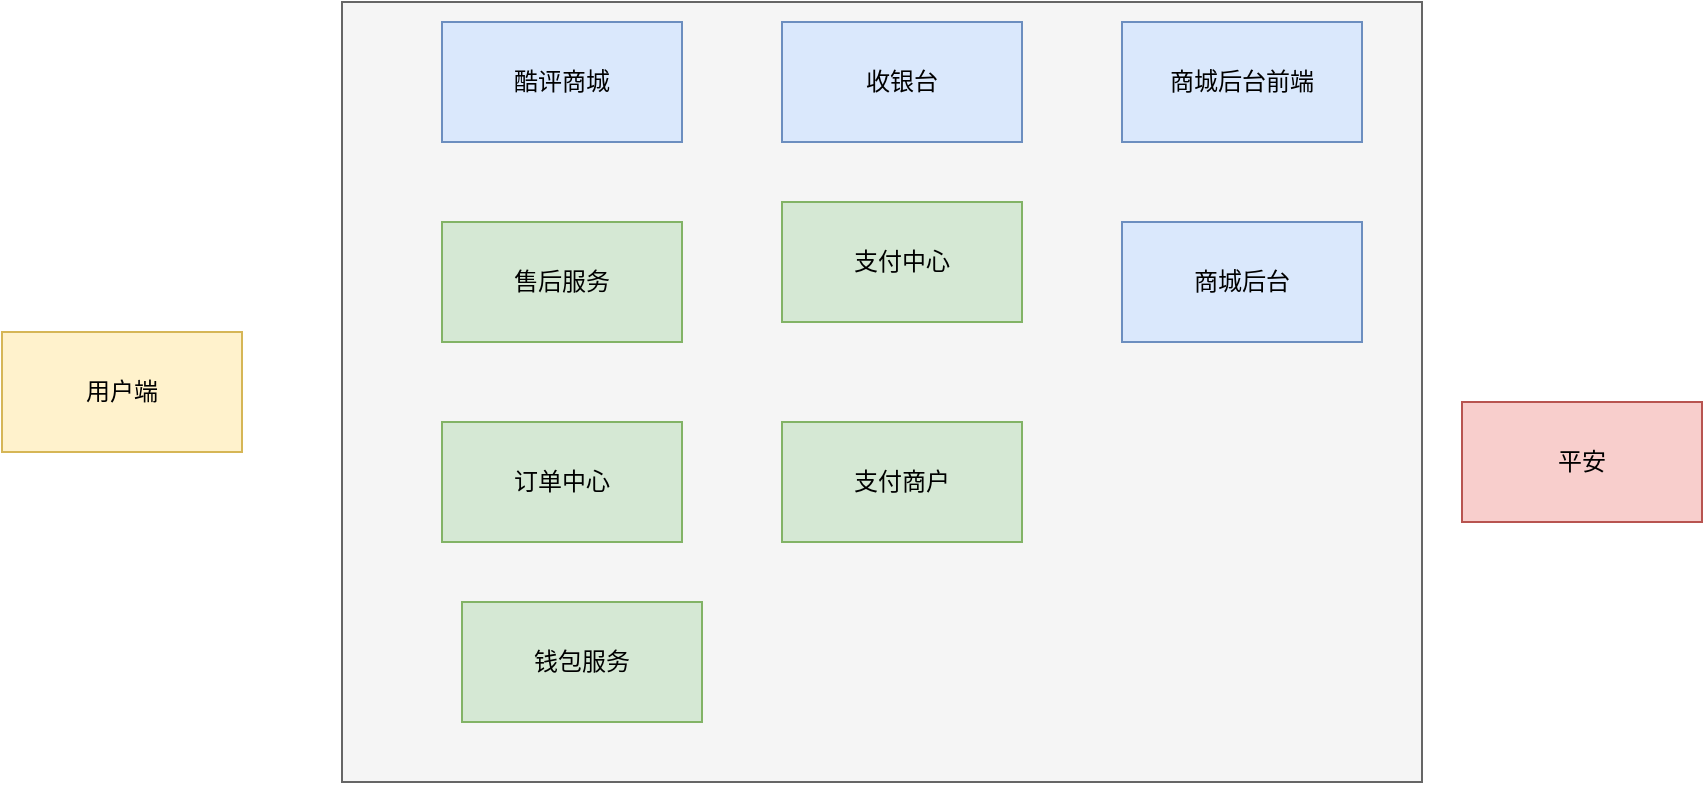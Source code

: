 <mxfile version="10.6.9" type="github"><diagram id="_I5ulvpObkY2y6GNI93z" name="modules"><mxGraphModel dx="1010" dy="550" grid="1" gridSize="10" guides="1" tooltips="1" connect="1" arrows="1" fold="1" page="1" pageScale="1" pageWidth="827" pageHeight="1169" math="0" shadow="0"><root><mxCell id="0"/><mxCell id="1" parent="0"/><mxCell id="e5yVPy6ET13JalNMeBeL-12" value="" style="rounded=0;whiteSpace=wrap;html=1;fillColor=#f5f5f5;strokeColor=#666666;fontColor=#333333;" parent="1" vertex="1"><mxGeometry x="280" y="10" width="540" height="390" as="geometry"/></mxCell><mxCell id="e5yVPy6ET13JalNMeBeL-1" value="订单中心" style="rounded=0;whiteSpace=wrap;html=1;fillColor=#d5e8d4;strokeColor=#82b366;" parent="1" vertex="1"><mxGeometry x="330" y="220" width="120" height="60" as="geometry"/></mxCell><mxCell id="e5yVPy6ET13JalNMeBeL-2" value="售后服务" style="rounded=0;whiteSpace=wrap;html=1;fillColor=#d5e8d4;strokeColor=#82b366;" parent="1" vertex="1"><mxGeometry x="330" y="120" width="120" height="60" as="geometry"/></mxCell><mxCell id="e5yVPy6ET13JalNMeBeL-3" value="酷评商城" style="rounded=0;whiteSpace=wrap;html=1;fillColor=#dae8fc;strokeColor=#6c8ebf;" parent="1" vertex="1"><mxGeometry x="330" y="20" width="120" height="60" as="geometry"/></mxCell><mxCell id="e5yVPy6ET13JalNMeBeL-4" value="支付中心" style="rounded=0;whiteSpace=wrap;html=1;fillColor=#d5e8d4;strokeColor=#82b366;" parent="1" vertex="1"><mxGeometry x="500" y="110" width="120" height="60" as="geometry"/></mxCell><mxCell id="e5yVPy6ET13JalNMeBeL-5" value="收银台" style="rounded=0;whiteSpace=wrap;html=1;fillColor=#dae8fc;strokeColor=#6c8ebf;" parent="1" vertex="1"><mxGeometry x="500" y="20" width="120" height="60" as="geometry"/></mxCell><mxCell id="e5yVPy6ET13JalNMeBeL-6" value="用户端" style="rounded=0;whiteSpace=wrap;html=1;fillColor=#fff2cc;strokeColor=#d6b656;" parent="1" vertex="1"><mxGeometry x="110" y="175" width="120" height="60" as="geometry"/></mxCell><mxCell id="e5yVPy6ET13JalNMeBeL-7" value="支付商户" style="rounded=0;whiteSpace=wrap;html=1;fillColor=#d5e8d4;strokeColor=#82b366;" parent="1" vertex="1"><mxGeometry x="500" y="220" width="120" height="60" as="geometry"/></mxCell><mxCell id="e5yVPy6ET13JalNMeBeL-8" value="钱包服务" style="rounded=0;whiteSpace=wrap;html=1;fillColor=#d5e8d4;strokeColor=#82b366;" parent="1" vertex="1"><mxGeometry x="340" y="310" width="120" height="60" as="geometry"/></mxCell><mxCell id="e5yVPy6ET13JalNMeBeL-9" value="商城后台前端" style="rounded=0;whiteSpace=wrap;html=1;fillColor=#dae8fc;strokeColor=#6c8ebf;" parent="1" vertex="1"><mxGeometry x="670" y="20" width="120" height="60" as="geometry"/></mxCell><mxCell id="e5yVPy6ET13JalNMeBeL-10" value="平安" style="rounded=0;whiteSpace=wrap;html=1;fillColor=#f8cecc;strokeColor=#b85450;" parent="1" vertex="1"><mxGeometry x="840" y="210" width="120" height="60" as="geometry"/></mxCell><mxCell id="e5yVPy6ET13JalNMeBeL-11" value="商城后台" style="rounded=0;whiteSpace=wrap;html=1;fillColor=#dae8fc;strokeColor=#6c8ebf;" parent="1" vertex="1"><mxGeometry x="670" y="120" width="120" height="60" as="geometry"/></mxCell></root></mxGraphModel></diagram><diagram id="BQXb84BJDi7SwfRJxmzk" name="flow"><mxGraphModel dx="1010" dy="550" grid="1" gridSize="10" guides="1" tooltips="1" connect="1" arrows="1" fold="1" page="1" pageScale="1" pageWidth="827" pageHeight="1169" math="0" shadow="0"><root><mxCell id="Xpu2uNpqV-HmP-SKFAZz-0"/><mxCell id="Xpu2uNpqV-HmP-SKFAZz-1" parent="Xpu2uNpqV-HmP-SKFAZz-0"/><mxCell id="DefkIcKQCJ6AFmiWxXL7-6" value="审核订单" style="shape=note;whiteSpace=wrap;html=1;size=14;verticalAlign=top;align=left;spacingTop=-6;fillColor=#b0e3e6;strokeColor=#0e8088;" vertex="1" parent="Xpu2uNpqV-HmP-SKFAZz-1"><mxGeometry x="50" y="330" width="920" height="130" as="geometry"/></mxCell><mxCell id="DefkIcKQCJ6AFmiWxXL7-5" value="查询订单" style="shape=note;whiteSpace=wrap;html=1;size=14;verticalAlign=top;align=left;spacingTop=-6;fillColor=#b0e3e6;strokeColor=#0e8088;" vertex="1" parent="Xpu2uNpqV-HmP-SKFAZz-1"><mxGeometry x="50" y="260" width="920" height="60" as="geometry"/></mxCell><mxCell id="DefkIcKQCJ6AFmiWxXL7-4" value="发起退款" style="shape=note;whiteSpace=wrap;html=1;size=14;verticalAlign=top;align=left;spacingTop=-6;fillColor=#b0e3e6;strokeColor=#0e8088;" vertex="1" parent="Xpu2uNpqV-HmP-SKFAZz-1"><mxGeometry x="50" y="110" width="920" height="130" as="geometry"/></mxCell><mxCell id="Xpu2uNpqV-HmP-SKFAZz-2" value="用户端" style="shape=umlLifeline;perimeter=lifelinePerimeter;whiteSpace=wrap;html=1;container=1;collapsible=0;recursiveResize=0;outlineConnect=0;fillColor=#d5e8d4;strokeColor=#82b366;" parent="Xpu2uNpqV-HmP-SKFAZz-1" vertex="1"><mxGeometry x="80" y="40" width="100" height="430" as="geometry"/></mxCell><mxCell id="Xpu2uNpqV-HmP-SKFAZz-5" value="发起退款" style="html=1;verticalAlign=bottom;startArrow=oval;startFill=1;endArrow=block;startSize=8;fillColor=#d5e8d4;strokeColor=#82b366;" parent="Xpu2uNpqV-HmP-SKFAZz-2" target="Xpu2uNpqV-HmP-SKFAZz-6" edge="1"><mxGeometry width="60" relative="1" as="geometry"><mxPoint x="50" y="100" as="sourcePoint"/><mxPoint x="110" y="100" as="targetPoint"/></mxGeometry></mxCell><mxCell id="4BrIBc5tDResILK0oVg7-10" value="订单列表" style="html=1;verticalAlign=bottom;startArrow=oval;startFill=1;endArrow=block;startSize=8;fillColor=#d5e8d4;strokeColor=#82b366;" parent="Xpu2uNpqV-HmP-SKFAZz-2" target="Xpu2uNpqV-HmP-SKFAZz-4" edge="1"><mxGeometry x="-0.162" y="1" width="60" relative="1" as="geometry"><mxPoint x="50" y="250" as="sourcePoint"/><mxPoint x="110" y="250" as="targetPoint"/><mxPoint as="offset"/></mxGeometry></mxCell><mxCell id="Xpu2uNpqV-HmP-SKFAZz-4" value="订单中心" style="shape=umlLifeline;perimeter=lifelinePerimeter;whiteSpace=wrap;html=1;container=1;collapsible=0;recursiveResize=0;outlineConnect=0;fillColor=#d5e8d4;strokeColor=#82b366;" parent="Xpu2uNpqV-HmP-SKFAZz-1" vertex="1"><mxGeometry x="230" y="40" width="100" height="420" as="geometry"/></mxCell><mxCell id="4BrIBc5tDResILK0oVg7-17" value="查商品状态" style="html=1;verticalAlign=bottom;startArrow=oval;startFill=1;endArrow=block;startSize=8;fillColor=#d5e8d4;strokeColor=#82b366;" parent="Xpu2uNpqV-HmP-SKFAZz-4" target="Xpu2uNpqV-HmP-SKFAZz-6" edge="1"><mxGeometry x="0.204" width="60" relative="1" as="geometry"><mxPoint x="50" y="270" as="sourcePoint"/><mxPoint x="110" y="270" as="targetPoint"/><mxPoint as="offset"/></mxGeometry></mxCell><mxCell id="Xpu2uNpqV-HmP-SKFAZz-6" value="售后服务" style="shape=umlLifeline;perimeter=lifelinePerimeter;whiteSpace=wrap;html=1;container=1;collapsible=0;recursiveResize=0;outlineConnect=0;fillColor=#d5e8d4;strokeColor=#82b366;" parent="Xpu2uNpqV-HmP-SKFAZz-1" vertex="1"><mxGeometry x="540" y="40" width="100" height="420" as="geometry"/></mxCell><mxCell id="4BrIBc5tDResILK0oVg7-2" value="" style="html=1;points=[];perimeter=orthogonalPerimeter;fillColor=#d5e8d4;strokeColor=#82b366;" parent="Xpu2uNpqV-HmP-SKFAZz-6" vertex="1"><mxGeometry x="45" y="130" width="10" height="40" as="geometry"/></mxCell><mxCell id="4BrIBc5tDResILK0oVg7-3" value="生成工单" style="edgeStyle=orthogonalEdgeStyle;html=1;align=left;spacingLeft=2;endArrow=block;rounded=0;entryX=1;entryY=0;fillColor=#d5e8d4;strokeColor=#82b366;" parent="Xpu2uNpqV-HmP-SKFAZz-6" target="4BrIBc5tDResILK0oVg7-2" edge="1"><mxGeometry relative="1" as="geometry"><mxPoint x="50" y="110" as="sourcePoint"/><Array as="points"><mxPoint x="75" y="110"/></Array></mxGeometry></mxCell><mxCell id="DefkIcKQCJ6AFmiWxXL7-2" value="确认退款" style="html=1;verticalAlign=bottom;startArrow=oval;startFill=1;endArrow=block;startSize=8;fillColor=#d5e8d4;strokeColor=#82b366;" edge="1" parent="Xpu2uNpqV-HmP-SKFAZz-6" target="DefkIcKQCJ6AFmiWxXL7-0"><mxGeometry width="60" relative="1" as="geometry"><mxPoint x="50" y="370" as="sourcePoint"/><mxPoint x="110" y="370" as="targetPoint"/></mxGeometry></mxCell><mxCell id="4BrIBc5tDResILK0oVg7-0" value="酷评后台" style="shape=umlLifeline;perimeter=lifelinePerimeter;whiteSpace=wrap;html=1;container=1;collapsible=0;recursiveResize=0;outlineConnect=0;fillColor=#d5e8d4;strokeColor=#82b366;" parent="Xpu2uNpqV-HmP-SKFAZz-1" vertex="1"><mxGeometry x="700" y="40" width="100" height="420" as="geometry"/></mxCell><mxCell id="4BrIBc5tDResILK0oVg7-20" value="更新状态" style="html=1;verticalAlign=bottom;startArrow=oval;startFill=1;endArrow=block;startSize=8;fillColor=#d5e8d4;strokeColor=#82b366;" parent="4BrIBc5tDResILK0oVg7-0" target="Xpu2uNpqV-HmP-SKFAZz-6" edge="1"><mxGeometry width="60" relative="1" as="geometry"><mxPoint x="50" y="350" as="sourcePoint"/><mxPoint x="110" y="350" as="targetPoint"/></mxGeometry></mxCell><mxCell id="4BrIBc5tDResILK0oVg7-7" value="推送酷评" style="html=1;verticalAlign=bottom;startArrow=oval;startFill=1;endArrow=block;startSize=8;exitX=0.98;exitY=0.785;exitDx=0;exitDy=0;exitPerimeter=0;fillColor=#d5e8d4;strokeColor=#82b366;" parent="Xpu2uNpqV-HmP-SKFAZz-1" source="4BrIBc5tDResILK0oVg7-2" target="4BrIBc5tDResILK0oVg7-0" edge="1"><mxGeometry width="60" relative="1" as="geometry"><mxPoint x="610" y="200" as="sourcePoint"/><mxPoint x="650" y="200" as="targetPoint"/></mxGeometry></mxCell><mxCell id="4BrIBc5tDResILK0oVg7-18" value="商户" style="shape=umlLifeline;perimeter=lifelinePerimeter;whiteSpace=wrap;html=1;container=1;collapsible=0;recursiveResize=0;outlineConnect=0;fillColor=#d5e8d4;strokeColor=#82b366;" parent="Xpu2uNpqV-HmP-SKFAZz-1" vertex="1"><mxGeometry x="850" y="40" width="100" height="420" as="geometry"/></mxCell><mxCell id="4BrIBc5tDResILK0oVg7-19" value="审核" style="html=1;verticalAlign=bottom;startArrow=oval;startFill=1;endArrow=block;startSize=8;exitX=0.495;exitY=0.738;exitDx=0;exitDy=0;exitPerimeter=0;fillColor=#d5e8d4;strokeColor=#82b366;" parent="Xpu2uNpqV-HmP-SKFAZz-1" source="4BrIBc5tDResILK0oVg7-18" target="4BrIBc5tDResILK0oVg7-0" edge="1"><mxGeometry width="60" relative="1" as="geometry"><mxPoint x="790" y="330" as="sourcePoint"/><mxPoint x="850" y="330" as="targetPoint"/></mxGeometry></mxCell><mxCell id="DefkIcKQCJ6AFmiWxXL7-0" value="支付中心" style="shape=umlLifeline;perimeter=lifelinePerimeter;whiteSpace=wrap;html=1;container=1;collapsible=0;recursiveResize=0;outlineConnect=0;fillColor=#d5e8d4;strokeColor=#82b366;" vertex="1" parent="Xpu2uNpqV-HmP-SKFAZz-1"><mxGeometry x="390" y="40" width="100" height="440" as="geometry"/></mxCell><mxCell id="DefkIcKQCJ6AFmiWxXL7-3" value="更新状态" style="html=1;verticalAlign=bottom;startArrow=oval;startFill=1;endArrow=block;startSize=8;fillColor=#d5e8d4;strokeColor=#82b366;" edge="1" parent="DefkIcKQCJ6AFmiWxXL7-0" target="Xpu2uNpqV-HmP-SKFAZz-6"><mxGeometry width="60" relative="1" as="geometry"><mxPoint x="50" y="410" as="sourcePoint"/><mxPoint x="110" y="410" as="targetPoint"/></mxGeometry></mxCell></root></mxGraphModel></diagram><diagram id="v5PsbexyTpuxbT0TMXHZ" name="status"><mxGraphModel dx="1010" dy="550" grid="1" gridSize="10" guides="1" tooltips="1" connect="1" arrows="1" fold="1" page="1" pageScale="1" pageWidth="827" pageHeight="1169" math="0" shadow="0"><root><mxCell id="ITxNR_Fq30qG5jnBmS4r-0"/><mxCell id="ITxNR_Fq30qG5jnBmS4r-1" parent="ITxNR_Fq30qG5jnBmS4r-0"/><mxCell id="sNVWJDL7cJkb6ZaNWkps-18" style="edgeStyle=orthogonalEdgeStyle;rounded=0;orthogonalLoop=1;jettySize=auto;html=1;entryX=0.5;entryY=0;entryDx=0;entryDy=0;fillColor=#e51400;strokeColor=#B20000;" edge="1" parent="ITxNR_Fq30qG5jnBmS4r-1" source="sNVWJDL7cJkb6ZaNWkps-3" target="sNVWJDL7cJkb6ZaNWkps-14"><mxGeometry relative="1" as="geometry"/></mxCell><mxCell id="sNVWJDL7cJkb6ZaNWkps-21" value="商户审核&lt;br&gt;&lt;br&gt;拒绝退款&lt;br&gt;" style="text;html=1;resizable=0;points=[];align=center;verticalAlign=middle;labelBackgroundColor=#ffffff;" vertex="1" connectable="0" parent="sNVWJDL7cJkb6ZaNWkps-18"><mxGeometry x="0.308" y="-36" relative="1" as="geometry"><mxPoint as="offset"/></mxGeometry></mxCell><mxCell id="sNVWJDL7cJkb6ZaNWkps-49" style="edgeStyle=orthogonalEdgeStyle;rounded=0;orthogonalLoop=1;jettySize=auto;html=1;entryX=0.5;entryY=0;entryDx=0;entryDy=0;fillColor=#e51400;strokeColor=#B20000;" edge="1" parent="ITxNR_Fq30qG5jnBmS4r-1" source="sNVWJDL7cJkb6ZaNWkps-3" target="sNVWJDL7cJkb6ZaNWkps-43"><mxGeometry relative="1" as="geometry"/></mxCell><mxCell id="sNVWJDL7cJkb6ZaNWkps-3" value="&lt;span&gt;申请中&lt;/span&gt;" style="swimlane;html=1;fontStyle=1;align=center;verticalAlign=middle;childLayout=stackLayout;horizontal=1;startSize=30;horizontalStack=0;resizeParent=0;resizeLast=1;container=0;fontColor=#000000;collapsible=0;rounded=1;arcSize=30;strokeColor=#ff0000;fillColor=#ffffc0;swimlaneFillColor=#ffffc0;" vertex="1" parent="ITxNR_Fq30qG5jnBmS4r-1"><mxGeometry x="125" y="250" width="160" height="60" as="geometry"/></mxCell><mxCell id="sNVWJDL7cJkb6ZaNWkps-5" value="" style="edgeStyle=orthogonalEdgeStyle;html=1;verticalAlign=bottom;endArrow=open;endSize=8;strokeColor=#ff0000;entryX=0.5;entryY=0;entryDx=0;entryDy=0;" edge="1" source="sNVWJDL7cJkb6ZaNWkps-3" parent="ITxNR_Fq30qG5jnBmS4r-1" target="sNVWJDL7cJkb6ZaNWkps-11"><mxGeometry relative="1" as="geometry"><mxPoint x="520" y="350" as="targetPoint"/></mxGeometry></mxCell><mxCell id="sNVWJDL7cJkb6ZaNWkps-20" value="商户审核&lt;br&gt;&lt;br&gt;确认退款&lt;br&gt;" style="text;html=1;resizable=0;points=[];align=center;verticalAlign=middle;labelBackgroundColor=#ffffff;" vertex="1" connectable="0" parent="sNVWJDL7cJkb6ZaNWkps-5"><mxGeometry x="-0.197" y="3" relative="1" as="geometry"><mxPoint as="offset"/></mxGeometry></mxCell><mxCell id="sNVWJDL7cJkb6ZaNWkps-6" value="" style="ellipse;html=1;shape=startState;fillColor=#000000;strokeColor=#ff0000;" vertex="1" parent="ITxNR_Fq30qG5jnBmS4r-1"><mxGeometry x="190" y="145" width="30" height="30" as="geometry"/></mxCell><mxCell id="sNVWJDL7cJkb6ZaNWkps-7" value="" style="edgeStyle=orthogonalEdgeStyle;html=1;verticalAlign=bottom;endArrow=open;endSize=8;strokeColor=#ff0000;entryX=0.5;entryY=0;entryDx=0;entryDy=0;" edge="1" source="sNVWJDL7cJkb6ZaNWkps-6" parent="ITxNR_Fq30qG5jnBmS4r-1" target="sNVWJDL7cJkb6ZaNWkps-3"><mxGeometry relative="1" as="geometry"><mxPoint x="205" y="235" as="targetPoint"/></mxGeometry></mxCell><mxCell id="sNVWJDL7cJkb6ZaNWkps-10" value="用户发起退款" style="text;html=1;resizable=0;points=[];autosize=1;align=left;verticalAlign=top;spacingTop=-4;" vertex="1" parent="ITxNR_Fq30qG5jnBmS4r-1"><mxGeometry x="220" y="192.5" width="90" height="20" as="geometry"/></mxCell><mxCell id="sNVWJDL7cJkb6ZaNWkps-11" value="已完成" style="swimlane;html=1;fontStyle=1;align=center;verticalAlign=middle;childLayout=stackLayout;horizontal=1;startSize=30;horizontalStack=0;resizeParent=0;resizeLast=1;container=0;fontColor=#000000;collapsible=0;rounded=1;arcSize=30;strokeColor=#ff0000;fillColor=#ffffc0;swimlaneFillColor=#ffffc0;" vertex="1" parent="ITxNR_Fq30qG5jnBmS4r-1"><mxGeometry x="125" y="430" width="160" height="60" as="geometry"/></mxCell><mxCell id="sNVWJDL7cJkb6ZaNWkps-13" value="" style="edgeStyle=orthogonalEdgeStyle;html=1;verticalAlign=bottom;endArrow=open;endSize=8;strokeColor=#ff0000;entryX=0;entryY=0.5;entryDx=0;entryDy=0;" edge="1" source="sNVWJDL7cJkb6ZaNWkps-11" parent="ITxNR_Fq30qG5jnBmS4r-1" target="sNVWJDL7cJkb6ZaNWkps-17"><mxGeometry relative="1" as="geometry"><mxPoint x="205" y="550" as="targetPoint"/><Array as="points"><mxPoint x="205" y="550"/></Array></mxGeometry></mxCell><mxCell id="sNVWJDL7cJkb6ZaNWkps-14" value="已拒绝" style="swimlane;html=1;fontStyle=1;align=center;verticalAlign=middle;childLayout=stackLayout;horizontal=1;startSize=30;horizontalStack=0;resizeParent=0;resizeLast=1;container=0;fontColor=#000000;collapsible=0;rounded=1;arcSize=30;strokeColor=#ff0000;fillColor=#ffffc0;swimlaneFillColor=#ffffc0;" vertex="1" parent="ITxNR_Fq30qG5jnBmS4r-1"><mxGeometry x="490" y="430" width="160" height="60" as="geometry"/></mxCell><mxCell id="sNVWJDL7cJkb6ZaNWkps-16" value="" style="edgeStyle=orthogonalEdgeStyle;html=1;verticalAlign=bottom;endArrow=open;endSize=8;strokeColor=#ff0000;" edge="1" source="sNVWJDL7cJkb6ZaNWkps-14" parent="ITxNR_Fq30qG5jnBmS4r-1" target="sNVWJDL7cJkb6ZaNWkps-17"><mxGeometry relative="1" as="geometry"><mxPoint x="570" y="550" as="targetPoint"/></mxGeometry></mxCell><mxCell id="sNVWJDL7cJkb6ZaNWkps-17" value="" style="ellipse;html=1;shape=endState;fillColor=#000000;strokeColor=#ff0000;" vertex="1" parent="ITxNR_Fq30qG5jnBmS4r-1"><mxGeometry x="555" y="535" width="30" height="30" as="geometry"/></mxCell><mxCell id="sNVWJDL7cJkb6ZaNWkps-23" style="edgeStyle=orthogonalEdgeStyle;rounded=0;orthogonalLoop=1;jettySize=auto;html=1;entryX=0.5;entryY=0;entryDx=0;entryDy=0;fillColor=#e51400;strokeColor=#B20000;" edge="1" parent="ITxNR_Fq30qG5jnBmS4r-1" source="sNVWJDL7cJkb6ZaNWkps-25" target="sNVWJDL7cJkb6ZaNWkps-35"><mxGeometry relative="1" as="geometry"/></mxCell><mxCell id="sNVWJDL7cJkb6ZaNWkps-24" value="执行（退款）失败" style="text;html=1;resizable=0;points=[];align=center;verticalAlign=middle;labelBackgroundColor=#ffffff;" vertex="1" connectable="0" parent="sNVWJDL7cJkb6ZaNWkps-23"><mxGeometry x="0.308" y="-36" relative="1" as="geometry"><mxPoint as="offset"/></mxGeometry></mxCell><mxCell id="sNVWJDL7cJkb6ZaNWkps-25" value="&lt;span&gt;未执行&lt;/span&gt;" style="swimlane;html=1;fontStyle=1;align=center;verticalAlign=middle;childLayout=stackLayout;horizontal=1;startSize=30;horizontalStack=0;resizeParent=0;resizeLast=1;container=0;fontColor=#000000;collapsible=0;rounded=1;arcSize=30;strokeColor=#ff0000;fillColor=#ffffc0;swimlaneFillColor=#ffffc0;" vertex="1" parent="ITxNR_Fq30qG5jnBmS4r-1"><mxGeometry x="710" y="260" width="160" height="60" as="geometry"/></mxCell><mxCell id="sNVWJDL7cJkb6ZaNWkps-27" value="" style="edgeStyle=orthogonalEdgeStyle;html=1;verticalAlign=bottom;endArrow=open;endSize=8;strokeColor=#ff0000;entryX=0.5;entryY=0;entryDx=0;entryDy=0;" edge="1" parent="ITxNR_Fq30qG5jnBmS4r-1" source="sNVWJDL7cJkb6ZaNWkps-25" target="sNVWJDL7cJkb6ZaNWkps-32"><mxGeometry relative="1" as="geometry"><mxPoint x="1105" y="360" as="targetPoint"/></mxGeometry></mxCell><mxCell id="sNVWJDL7cJkb6ZaNWkps-28" value="执行（退款）成功&lt;br&gt;" style="text;html=1;resizable=0;points=[];align=center;verticalAlign=middle;labelBackgroundColor=#ffffff;" vertex="1" connectable="0" parent="sNVWJDL7cJkb6ZaNWkps-27"><mxGeometry x="-0.197" y="3" relative="1" as="geometry"><mxPoint as="offset"/></mxGeometry></mxCell><mxCell id="sNVWJDL7cJkb6ZaNWkps-29" value="" style="ellipse;html=1;shape=startState;fillColor=#000000;strokeColor=#ff0000;" vertex="1" parent="ITxNR_Fq30qG5jnBmS4r-1"><mxGeometry x="775" y="155" width="30" height="30" as="geometry"/></mxCell><mxCell id="sNVWJDL7cJkb6ZaNWkps-30" value="" style="edgeStyle=orthogonalEdgeStyle;html=1;verticalAlign=bottom;endArrow=open;endSize=8;strokeColor=#ff0000;entryX=0.5;entryY=0;entryDx=0;entryDy=0;" edge="1" parent="ITxNR_Fq30qG5jnBmS4r-1" source="sNVWJDL7cJkb6ZaNWkps-29" target="sNVWJDL7cJkb6ZaNWkps-25"><mxGeometry relative="1" as="geometry"><mxPoint x="790" y="245" as="targetPoint"/></mxGeometry></mxCell><mxCell id="sNVWJDL7cJkb6ZaNWkps-31" value="用户发起退款" style="text;html=1;resizable=0;points=[];autosize=1;align=left;verticalAlign=top;spacingTop=-4;" vertex="1" parent="ITxNR_Fq30qG5jnBmS4r-1"><mxGeometry x="805" y="202.5" width="90" height="20" as="geometry"/></mxCell><mxCell id="sNVWJDL7cJkb6ZaNWkps-32" value="执行成功" style="swimlane;html=1;fontStyle=1;align=center;verticalAlign=middle;childLayout=stackLayout;horizontal=1;startSize=30;horizontalStack=0;resizeParent=0;resizeLast=1;container=0;fontColor=#000000;collapsible=0;rounded=1;arcSize=30;strokeColor=#ff0000;fillColor=#ffffc0;swimlaneFillColor=#ffffc0;" vertex="1" parent="ITxNR_Fq30qG5jnBmS4r-1"><mxGeometry x="710" y="440" width="160" height="60" as="geometry"/></mxCell><mxCell id="sNVWJDL7cJkb6ZaNWkps-34" value="" style="edgeStyle=orthogonalEdgeStyle;html=1;verticalAlign=bottom;endArrow=open;endSize=8;strokeColor=#ff0000;entryX=0;entryY=0.5;entryDx=0;entryDy=0;" edge="1" parent="ITxNR_Fq30qG5jnBmS4r-1" source="sNVWJDL7cJkb6ZaNWkps-32" target="sNVWJDL7cJkb6ZaNWkps-37"><mxGeometry relative="1" as="geometry"><mxPoint x="790" y="560" as="targetPoint"/><Array as="points"><mxPoint x="790" y="560"/></Array></mxGeometry></mxCell><mxCell id="sNVWJDL7cJkb6ZaNWkps-38" style="edgeStyle=orthogonalEdgeStyle;rounded=0;orthogonalLoop=1;jettySize=auto;html=1;entryX=1;entryY=0.5;entryDx=0;entryDy=0;" edge="1" parent="ITxNR_Fq30qG5jnBmS4r-1" source="sNVWJDL7cJkb6ZaNWkps-35" target="sNVWJDL7cJkb6ZaNWkps-32"><mxGeometry relative="1" as="geometry"/></mxCell><mxCell id="sNVWJDL7cJkb6ZaNWkps-39" value="执行（退款）成功" style="text;html=1;resizable=0;points=[];align=center;verticalAlign=middle;labelBackgroundColor=#ffffff;" vertex="1" connectable="0" parent="sNVWJDL7cJkb6ZaNWkps-38"><mxGeometry x="-0.101" y="-4" relative="1" as="geometry"><mxPoint as="offset"/></mxGeometry></mxCell><mxCell id="sNVWJDL7cJkb6ZaNWkps-35" value="&lt;span&gt;执行失败&lt;/span&gt;" style="swimlane;html=1;fontStyle=1;align=center;verticalAlign=middle;childLayout=stackLayout;horizontal=1;startSize=30;horizontalStack=0;resizeParent=0;resizeLast=1;container=0;fontColor=#000000;collapsible=0;rounded=1;arcSize=30;strokeColor=#ff0000;fillColor=#ffffc0;swimlaneFillColor=#ffffc0;" vertex="1" parent="ITxNR_Fq30qG5jnBmS4r-1"><mxGeometry x="1075" y="440" width="160" height="60" as="geometry"/></mxCell><mxCell id="sNVWJDL7cJkb6ZaNWkps-36" value="" style="edgeStyle=orthogonalEdgeStyle;html=1;verticalAlign=bottom;endArrow=open;endSize=8;strokeColor=#ff0000;" edge="1" parent="ITxNR_Fq30qG5jnBmS4r-1" source="sNVWJDL7cJkb6ZaNWkps-35" target="sNVWJDL7cJkb6ZaNWkps-37"><mxGeometry relative="1" as="geometry"><mxPoint x="1155" y="560" as="targetPoint"/></mxGeometry></mxCell><mxCell id="sNVWJDL7cJkb6ZaNWkps-37" value="" style="ellipse;html=1;shape=endState;fillColor=#000000;strokeColor=#ff0000;" vertex="1" parent="ITxNR_Fq30qG5jnBmS4r-1"><mxGeometry x="1140" y="545" width="30" height="30" as="geometry"/></mxCell><mxCell id="sNVWJDL7cJkb6ZaNWkps-41" style="edgeStyle=orthogonalEdgeStyle;rounded=0;orthogonalLoop=1;jettySize=auto;html=1;entryX=1;entryY=0.5;entryDx=0;entryDy=0;" edge="1" parent="ITxNR_Fq30qG5jnBmS4r-1" source="sNVWJDL7cJkb6ZaNWkps-35" target="sNVWJDL7cJkb6ZaNWkps-35"><mxGeometry relative="1" as="geometry"><Array as="points"><mxPoint x="1200" y="420"/><mxPoint x="1255" y="420"/><mxPoint x="1255" y="470"/></Array></mxGeometry></mxCell><mxCell id="sNVWJDL7cJkb6ZaNWkps-42" value="执行（退款）失败" style="text;html=1;resizable=0;points=[];align=center;verticalAlign=middle;labelBackgroundColor=#ffffff;" vertex="1" connectable="0" parent="sNVWJDL7cJkb6ZaNWkps-41"><mxGeometry x="0.051" relative="1" as="geometry"><mxPoint as="offset"/></mxGeometry></mxCell><mxCell id="sNVWJDL7cJkb6ZaNWkps-43" value="已&amp;nbsp;关闭" style="swimlane;html=1;fontStyle=1;align=center;verticalAlign=middle;childLayout=stackLayout;horizontal=1;startSize=30;horizontalStack=0;resizeParent=0;resizeLast=1;container=0;fontColor=#000000;collapsible=0;rounded=1;arcSize=30;strokeColor=#ff0000;fillColor=#ffffc0;swimlaneFillColor=#ffffc0;" vertex="1" parent="ITxNR_Fq30qG5jnBmS4r-1"><mxGeometry x="307.5" y="430" width="160" height="60" as="geometry"/></mxCell><mxCell id="sNVWJDL7cJkb6ZaNWkps-44" value="Subtitle" style="text;html=1;strokeColor=none;fillColor=none;align=center;verticalAlign=middle;spacingLeft=4;spacingRight=4;whiteSpace=wrap;overflow=hidden;rotatable=0;fontColor=#000000;" vertex="1" parent="sNVWJDL7cJkb6ZaNWkps-43"><mxGeometry y="30" width="160" height="30" as="geometry"/></mxCell><mxCell id="sNVWJDL7cJkb6ZaNWkps-45" value="" style="edgeStyle=orthogonalEdgeStyle;html=1;verticalAlign=bottom;endArrow=open;endSize=8;strokeColor=#ff0000;entryX=0;entryY=0.5;entryDx=0;entryDy=0;" edge="1" source="sNVWJDL7cJkb6ZaNWkps-43" parent="ITxNR_Fq30qG5jnBmS4r-1" target="sNVWJDL7cJkb6ZaNWkps-17"><mxGeometry relative="1" as="geometry"><mxPoint x="380" y="480" as="targetPoint"/><Array as="points"><mxPoint x="388" y="550"/></Array></mxGeometry></mxCell></root></mxGraphModel></diagram><diagram name="Page-1" id="s4iuUSpgtrL52X6deOCy"><mxGraphModel dx="1010" dy="550" grid="1" gridSize="10" guides="1" tooltips="1" connect="1" arrows="1" fold="1" page="1" pageScale="1" pageWidth="827" pageHeight="1169" math="0" shadow="0"><root><mxCell id="0"/><mxCell id="1" parent="0"/><mxCell id="0QquXVp7xUn2UiwpMv8r-3" style="edgeStyle=orthogonalEdgeStyle;rounded=0;orthogonalLoop=1;jettySize=auto;html=1;entryX=0;entryY=0.5;entryDx=0;entryDy=0;fillColor=#d5e8d4;strokeColor=#82b366;" parent="1" source="0QquXVp7xUn2UiwpMv8r-1" target="0QquXVp7xUn2UiwpMv8r-2" edge="1"><mxGeometry relative="1" as="geometry"/></mxCell><mxCell id="0QquXVp7xUn2UiwpMv8r-1" value="NODE" style="rounded=0;whiteSpace=wrap;html=1;fillColor=#d5e8d4;strokeColor=#82b366;" parent="1" vertex="1"><mxGeometry x="60" y="170" width="120" height="60" as="geometry"/></mxCell><mxCell id="0QquXVp7xUn2UiwpMv8r-5" style="edgeStyle=orthogonalEdgeStyle;rounded=0;orthogonalLoop=1;jettySize=auto;html=1;entryX=0;entryY=0.5;entryDx=0;entryDy=0;fillColor=#d5e8d4;strokeColor=#82b366;" parent="1" source="0QquXVp7xUn2UiwpMv8r-2" target="0QquXVp7xUn2UiwpMv8r-4" edge="1"><mxGeometry relative="1" as="geometry"/></mxCell><mxCell id="0QquXVp7xUn2UiwpMv8r-2" value="GW" style="rounded=0;whiteSpace=wrap;html=1;fillColor=#d5e8d4;strokeColor=#82b366;" parent="1" vertex="1"><mxGeometry x="270" y="170" width="120" height="60" as="geometry"/></mxCell><mxCell id="0QquXVp7xUn2UiwpMv8r-7" style="edgeStyle=orthogonalEdgeStyle;rounded=0;orthogonalLoop=1;jettySize=auto;html=1;entryX=0;entryY=0.5;entryDx=0;entryDy=0;fillColor=#d5e8d4;strokeColor=#82b366;" parent="1" source="0QquXVp7xUn2UiwpMv8r-4" target="0QquXVp7xUn2UiwpMv8r-6" edge="1"><mxGeometry relative="1" as="geometry"/></mxCell><mxCell id="0QquXVp7xUn2UiwpMv8r-4" value="LoRa Server" style="rounded=0;whiteSpace=wrap;html=1;fillColor=#d5e8d4;strokeColor=#82b366;" parent="1" vertex="1"><mxGeometry x="460" y="170" width="120" height="60" as="geometry"/></mxCell><mxCell id="0QquXVp7xUn2UiwpMv8r-6" value="UI" style="rounded=0;whiteSpace=wrap;html=1;fillColor=#d5e8d4;strokeColor=#82b366;" parent="1" vertex="1"><mxGeometry x="650" y="170" width="120" height="60" as="geometry"/></mxCell><mxCell id="0QquXVp7xUn2UiwpMv8r-8" value="节点数量应该是很多的" style="shape=note;whiteSpace=wrap;html=1;backgroundOutline=1;darkOpacity=0.05;" parent="1" vertex="1"><mxGeometry x="70" y="30" width="80" height="100" as="geometry"/></mxCell><mxCell id="0QquXVp7xUn2UiwpMv8r-9" value="网关数量应该是一至数台" style="shape=note;whiteSpace=wrap;html=1;backgroundOutline=1;darkOpacity=0.05;" parent="1" vertex="1"><mxGeometry x="280" y="30" width="80" height="100" as="geometry"/></mxCell><mxCell id="0QquXVp7xUn2UiwpMv8r-10" value="接收上行信息：可以考虑负载均衡，小规模不考虑&lt;br&gt;&lt;br&gt;数据有上行下行要求&lt;br&gt;上行有时间要求&lt;br&gt;上行有高并发要求&lt;br&gt;上下行有时间冲突解决要求&lt;br&gt;&lt;br&gt;" style="shape=note;whiteSpace=wrap;html=1;backgroundOutline=1;darkOpacity=0.05;" parent="1" vertex="1"><mxGeometry x="330" y="290" width="390" height="110" as="geometry"/></mxCell><mxCell id="0QquXVp7xUn2UiwpMv8r-11" value="GWB" style="rounded=0;whiteSpace=wrap;html=1;" parent="1" vertex="1"><mxGeometry x="190" y="560" width="130" height="60" as="geometry"/></mxCell><mxCell id="0QquXVp7xUn2UiwpMv8r-14" value="NS" style="rounded=0;whiteSpace=wrap;html=1;" parent="1" vertex="1"><mxGeometry x="330" y="440" width="150" height="60" as="geometry"/></mxCell><mxCell id="0QquXVp7xUn2UiwpMv8r-15" value="AS" style="rounded=0;whiteSpace=wrap;html=1;" parent="1" vertex="1"><mxGeometry x="650" y="554" width="120" height="60" as="geometry"/></mxCell><mxCell id="0QquXVp7xUn2UiwpMv8r-16" value="接收器&lt;br&gt;集群解决方案&lt;br&gt;" style="shape=note;whiteSpace=wrap;html=1;backgroundOutline=1;darkOpacity=0.05;" parent="1" vertex="1"><mxGeometry x="190" y="440" width="130" height="100" as="geometry"/></mxCell><mxCell id="0QquXVp7xUn2UiwpMv8r-17" value="唯一性处理&lt;br&gt;数据解析&lt;br&gt;【集群解决方案】&lt;br&gt;" style="shape=note;whiteSpace=wrap;html=1;backgroundOutline=1;darkOpacity=0.05;" parent="1" vertex="1"><mxGeometry x="400" y="440" width="130" height="100" as="geometry"/></mxCell><mxCell id="0QquXVp7xUn2UiwpMv8r-18" value="数据存储&lt;br&gt;集群&lt;br&gt;" style="shape=note;whiteSpace=wrap;html=1;backgroundOutline=1;darkOpacity=0.05;" parent="1" vertex="1"><mxGeometry x="670" y="430" width="80" height="100" as="geometry"/></mxCell><mxCell id="HbDBDAjRpeJgDoxhaxvL-1" value="VUE" style="shape=note;whiteSpace=wrap;html=1;backgroundOutline=1;darkOpacity=0.05;" parent="1" vertex="1"><mxGeometry x="655" y="40" width="80" height="100" as="geometry"/></mxCell><mxCell id="cQWDpbxQXAZyG7wAbCrq-1" value="NODE" style="rounded=0;whiteSpace=wrap;html=1;fillColor=#d5e8d4;strokeColor=#82b366;" parent="1" vertex="1"><mxGeometry x="80" y="810" width="120" height="60" as="geometry"/></mxCell><mxCell id="cQWDpbxQXAZyG7wAbCrq-2" value="" style="rounded=0;whiteSpace=wrap;html=1;fillColor=#fff2cc;strokeColor=#d6b656;" parent="1" vertex="1"><mxGeometry x="240" y="710" width="180" height="260" as="geometry"/></mxCell><mxCell id="cQWDpbxQXAZyG7wAbCrq-3" value="GW" style="rounded=0;whiteSpace=wrap;html=1;fillColor=#d5e8d4;strokeColor=#82b366;" parent="1" vertex="1"><mxGeometry x="260" y="730" width="120" height="60" as="geometry"/></mxCell><mxCell id="cQWDpbxQXAZyG7wAbCrq-4" value="GWB" style="rounded=0;whiteSpace=wrap;html=1;fillColor=#d5e8d4;strokeColor=#82b366;" parent="1" vertex="1"><mxGeometry x="260" y="820" width="120" height="60" as="geometry"/></mxCell><mxCell id="cQWDpbxQXAZyG7wAbCrq-5" value="NS" style="rounded=0;whiteSpace=wrap;html=1;fillColor=#d5e8d4;strokeColor=#82b366;" parent="1" vertex="1"><mxGeometry x="260" y="900" width="120" height="60" as="geometry"/></mxCell><mxCell id="cQWDpbxQXAZyG7wAbCrq-6" value="AS" style="rounded=0;whiteSpace=wrap;html=1;fillColor=#d5e8d4;strokeColor=#82b366;" parent="1" vertex="1"><mxGeometry x="470" y="760" width="120" height="60" as="geometry"/></mxCell><mxCell id="cQWDpbxQXAZyG7wAbCrq-7" value="UI" style="rounded=0;whiteSpace=wrap;html=1;fillColor=#d5e8d4;strokeColor=#82b366;" parent="1" vertex="1"><mxGeometry x="470" y="860" width="120" height="60" as="geometry"/></mxCell><mxCell id="cQWDpbxQXAZyG7wAbCrq-8" value="NODE" style="rounded=0;whiteSpace=wrap;html=1;fillColor=#d5e8d4;strokeColor=#82b366;" parent="1" vertex="1"><mxGeometry x="60" y="1130" width="120" height="60" as="geometry"/></mxCell><mxCell id="cQWDpbxQXAZyG7wAbCrq-9" value="" style="rounded=0;whiteSpace=wrap;html=1;fillColor=#fff2cc;strokeColor=#d6b656;" parent="1" vertex="1"><mxGeometry x="413" y="1020" width="307" height="240" as="geometry"/></mxCell><mxCell id="cQWDpbxQXAZyG7wAbCrq-10" value="GW" style="rounded=0;whiteSpace=wrap;html=1;fillColor=#d5e8d4;strokeColor=#82b366;" parent="1" vertex="1"><mxGeometry x="240" y="1130" width="120" height="60" as="geometry"/></mxCell><mxCell id="cQWDpbxQXAZyG7wAbCrq-11" value="GWB" style="rounded=0;whiteSpace=wrap;html=1;fillColor=#d5e8d4;strokeColor=#82b366;" parent="1" vertex="1"><mxGeometry x="433" y="1040" width="120" height="60" as="geometry"/></mxCell><mxCell id="cQWDpbxQXAZyG7wAbCrq-12" value="NS" style="rounded=0;whiteSpace=wrap;html=1;fillColor=#d5e8d4;strokeColor=#82b366;" parent="1" vertex="1"><mxGeometry x="433" y="1120" width="120" height="60" as="geometry"/></mxCell><mxCell id="cQWDpbxQXAZyG7wAbCrq-13" value="AS" style="rounded=0;whiteSpace=wrap;html=1;fillColor=#d5e8d4;strokeColor=#82b366;" parent="1" vertex="1"><mxGeometry x="433" y="1190" width="120" height="60" as="geometry"/></mxCell><mxCell id="cQWDpbxQXAZyG7wAbCrq-14" value="UI" style="rounded=0;whiteSpace=wrap;html=1;fillColor=#d5e8d4;strokeColor=#82b366;" parent="1" vertex="1"><mxGeometry x="590" y="1120" width="120" height="60" as="geometry"/></mxCell></root></mxGraphModel></diagram><diagram name="Page-2" id="o6HjxHt3Gy4rUISEd9my"><mxGraphModel dx="1010" dy="551" grid="1" gridSize="10" guides="1" tooltips="1" connect="1" arrows="1" fold="1" page="1" pageScale="1" pageWidth="827" pageHeight="1169" math="0" shadow="0"><root><mxCell id="6aqwkUHYI2gVLt04JFQd-0"/><mxCell id="6aqwkUHYI2gVLt04JFQd-1" parent="6aqwkUHYI2gVLt04JFQd-0"/><mxCell id="6aqwkUHYI2gVLt04JFQd-20" value="申请退款" style="shape=umlFrame;whiteSpace=wrap;html=1;fillColor=#dae8fc;strokeColor=#6c8ebf;" parent="6aqwkUHYI2gVLt04JFQd-1" vertex="1"><mxGeometry x="70" y="120" width="640" height="160" as="geometry"/></mxCell><mxCell id="6aqwkUHYI2gVLt04JFQd-2" value="用户-app-6" style="shape=umlLifeline;perimeter=lifelinePerimeter;whiteSpace=wrap;html=1;container=1;collapsible=0;recursiveResize=0;outlineConnect=0;fillColor=#fff2cc;strokeColor=#d6b656;" parent="6aqwkUHYI2gVLt04JFQd-1" vertex="1"><mxGeometry x="100" y="70" width="100" height="320" as="geometry"/></mxCell><mxCell id="6aqwkUHYI2gVLt04JFQd-7" value="用户退款" style="html=1;verticalAlign=bottom;startArrow=oval;startFill=1;endArrow=block;startSize=8;fillColor=#008a00;strokeColor=#005700;" parent="6aqwkUHYI2gVLt04JFQd-2" target="6aqwkUHYI2gVLt04JFQd-3" edge="1"><mxGeometry width="60" relative="1" as="geometry"><mxPoint x="50" y="70" as="sourcePoint"/><mxPoint x="110" y="70" as="targetPoint"/></mxGeometry></mxCell><mxCell id="6aqwkUHYI2gVLt04JFQd-3" value="订单中心-6" style="shape=umlLifeline;perimeter=lifelinePerimeter;whiteSpace=wrap;html=1;container=1;collapsible=0;recursiveResize=0;outlineConnect=0;fillColor=#fff2cc;strokeColor=#d6b656;" parent="6aqwkUHYI2gVLt04JFQd-1" vertex="1"><mxGeometry x="270" y="70" width="100" height="320" as="geometry"/></mxCell><mxCell id="6aqwkUHYI2gVLt04JFQd-8" value="" style="html=1;points=[];perimeter=orthogonalPerimeter;fillColor=#008a00;strokeColor=#005700;fontColor=#ffffff;" parent="6aqwkUHYI2gVLt04JFQd-3" vertex="1"><mxGeometry x="45" y="110" width="10" height="40" as="geometry"/></mxCell><mxCell id="6aqwkUHYI2gVLt04JFQd-9" value="创建售后工单-退款" style="edgeStyle=orthogonalEdgeStyle;html=1;align=left;spacingLeft=2;endArrow=block;rounded=0;entryX=1;entryY=0;fillColor=#008a00;strokeColor=#005700;" parent="6aqwkUHYI2gVLt04JFQd-3" target="6aqwkUHYI2gVLt04JFQd-8" edge="1"><mxGeometry relative="1" as="geometry"><mxPoint x="50" y="90" as="sourcePoint"/><Array as="points"><mxPoint x="75" y="90"/></Array></mxGeometry></mxCell><mxCell id="6aqwkUHYI2gVLt04JFQd-10" value="向酷评推送消息" style="html=1;verticalAlign=bottom;startArrow=oval;startFill=1;endArrow=block;startSize=8;fillColor=#008a00;strokeColor=#005700;" parent="6aqwkUHYI2gVLt04JFQd-3" target="6aqwkUHYI2gVLt04JFQd-4" edge="1"><mxGeometry width="60" relative="1" as="geometry"><mxPoint x="50" y="140" as="sourcePoint"/><mxPoint x="110" y="140" as="targetPoint"/></mxGeometry></mxCell><mxCell id="6aqwkUHYI2gVLt04JFQd-16" value="调用退款接口" style="html=1;verticalAlign=bottom;startArrow=oval;startFill=1;endArrow=block;startSize=8;fillColor=#1ba1e2;strokeColor=#006EAF;" parent="6aqwkUHYI2gVLt04JFQd-3" edge="1"><mxGeometry width="60" relative="1" as="geometry"><mxPoint x="50" y="253" as="sourcePoint"/><mxPoint x="389.5" y="253" as="targetPoint"/></mxGeometry></mxCell><mxCell id="6aqwkUHYI2gVLt04JFQd-4" value="酷评商城-k" style="shape=umlLifeline;perimeter=lifelinePerimeter;whiteSpace=wrap;html=1;container=1;collapsible=0;recursiveResize=0;outlineConnect=0;fillColor=#fff2cc;strokeColor=#d6b656;" parent="6aqwkUHYI2gVLt04JFQd-1" vertex="1"><mxGeometry x="450" y="70" width="100" height="320" as="geometry"/></mxCell><mxCell id="6aqwkUHYI2gVLt04JFQd-15" value="商家确认退款" style="html=1;verticalAlign=bottom;startArrow=oval;startFill=1;endArrow=block;startSize=8;fillColor=#1ba1e2;strokeColor=#006EAF;" parent="6aqwkUHYI2gVLt04JFQd-4" edge="1"><mxGeometry width="60" relative="1" as="geometry"><mxPoint x="50" y="233" as="sourcePoint"/><mxPoint x="-130.5" y="233" as="targetPoint"/></mxGeometry></mxCell><mxCell id="6aqwkUHYI2gVLt04JFQd-23" value="" style="html=1;points=[];perimeter=orthogonalPerimeter;fillColor=#008a00;strokeColor=#005700;fontColor=#ffffff;" parent="6aqwkUHYI2gVLt04JFQd-4" vertex="1"><mxGeometry x="45" y="164" width="10" height="40" as="geometry"/></mxCell><mxCell id="6aqwkUHYI2gVLt04JFQd-24" value="创建退款订单" style="edgeStyle=orthogonalEdgeStyle;html=1;align=left;spacingLeft=2;endArrow=block;rounded=0;entryX=1;entryY=0;" parent="6aqwkUHYI2gVLt04JFQd-4" target="6aqwkUHYI2gVLt04JFQd-23" edge="1"><mxGeometry relative="1" as="geometry"><mxPoint x="50" y="150" as="sourcePoint"/><Array as="points"><mxPoint x="75" y="150"/></Array></mxGeometry></mxCell><mxCell id="6aqwkUHYI2gVLt04JFQd-5" value="支付中心-5" style="shape=umlLifeline;perimeter=lifelinePerimeter;whiteSpace=wrap;html=1;container=1;collapsible=0;recursiveResize=0;outlineConnect=0;fillColor=#fff2cc;strokeColor=#d6b656;" parent="6aqwkUHYI2gVLt04JFQd-1" vertex="1"><mxGeometry x="610" y="70" width="100" height="320" as="geometry"/></mxCell><mxCell id="6aqwkUHYI2gVLt04JFQd-17" value="退款结果" style="html=1;verticalAlign=bottom;endArrow=open;dashed=1;endSize=8;fillColor=#1ba1e2;strokeColor=#006EAF;" parent="6aqwkUHYI2gVLt04JFQd-1" edge="1"><mxGeometry relative="1" as="geometry"><mxPoint x="660" y="343" as="sourcePoint"/><mxPoint x="319.5" y="343" as="targetPoint"/></mxGeometry></mxCell><mxCell id="6aqwkUHYI2gVLt04JFQd-19" value="退款结果" style="html=1;verticalAlign=bottom;endArrow=open;dashed=1;endSize=8;fillColor=#1ba1e2;strokeColor=#006EAF;" parent="6aqwkUHYI2gVLt04JFQd-1" edge="1"><mxGeometry relative="1" as="geometry"><mxPoint x="320" y="363" as="sourcePoint"/><mxPoint x="499.5" y="363" as="targetPoint"/></mxGeometry></mxCell><mxCell id="6aqwkUHYI2gVLt04JFQd-21" value="确认退款" style="shape=umlFrame;whiteSpace=wrap;html=1;fillColor=#ffe6cc;strokeColor=#d79b00;" parent="6aqwkUHYI2gVLt04JFQd-1" vertex="1"><mxGeometry x="70" y="283" width="640" height="110" as="geometry"/></mxCell><mxCell id="6aqwkUHYI2gVLt04JFQd-22" value="&lt;div&gt;1、六感：用户端（APP）发起退款申请，提交到订单中心&lt;/div&gt;&lt;div&gt;2、六感：订单中心记录退款的售后工单，并向酷评推送售后工单信息&lt;/div&gt;&lt;div&gt;3、酷屏：酷屏接收退款的售后工单，生成退款订单 ，商户端审核处理&lt;/div&gt;&lt;div&gt;4、酷屏：酷屏调用订单中心接口，确认售后工单处理。&amp;nbsp;&lt;/div&gt;&lt;div&gt;5、六感：订单中心向支付中心（平安）发起退款，&lt;/div&gt;&lt;div&gt;6、五菱：支付中心将退款结果回传给订单中心，订单中心将结果回传酷屏&lt;/div&gt;&lt;div&gt;7、六感：用户端从订单中心，获取退款结果，更新退款申请处理结果&lt;/div&gt;" style="shape=note;whiteSpace=wrap;html=1;size=14;verticalAlign=top;align=left;spacingTop=-6;" parent="6aqwkUHYI2gVLt04JFQd-1" vertex="1"><mxGeometry x="70" y="423" width="640" height="107" as="geometry"/></mxCell></root></mxGraphModel></diagram><diagram name="Page-3" id="GaTRBVAEU5f2PL1ZALFB"><mxGraphModel dx="1010" dy="580" grid="1" gridSize="10" guides="1" tooltips="1" connect="1" arrows="1" fold="1" page="1" pageScale="1" pageWidth="827" pageHeight="1169" math="0" shadow="0"><root><mxCell id="JBY94SFndkZGWX6RF8G2-0"/><mxCell id="JBY94SFndkZGWX6RF8G2-1" parent="JBY94SFndkZGWX6RF8G2-0"/><mxCell id="JBY94SFndkZGWX6RF8G2-3" value="彩跑" style="rounded=0;whiteSpace=wrap;html=1;align=left;verticalAlign=top;fillColor=#d5e8d4;strokeColor=#82b366;" parent="JBY94SFndkZGWX6RF8G2-1" vertex="1"><mxGeometry x="270" y="40" width="460" height="230" as="geometry"/></mxCell><mxCell id="JBY94SFndkZGWX6RF8G2-6" value="" style="rounded=0;whiteSpace=wrap;html=1;align=left;fillColor=#fff2cc;strokeColor=#d6b656;" parent="JBY94SFndkZGWX6RF8G2-1" vertex="1"><mxGeometry x="280" y="100" width="120" height="130" as="geometry"/></mxCell><mxCell id="JBY94SFndkZGWX6RF8G2-7" style="edgeStyle=orthogonalEdgeStyle;rounded=0;orthogonalLoop=1;jettySize=auto;html=1;entryX=0;entryY=0.5;entryDx=0;entryDy=0;exitX=1.055;exitY=0.456;exitDx=0;exitDy=0;exitPerimeter=0;" parent="JBY94SFndkZGWX6RF8G2-1" source="JBY94SFndkZGWX6RF8G2-2" target="JBY94SFndkZGWX6RF8G2-4" edge="1"><mxGeometry relative="1" as="geometry"><mxPoint x="205" y="145" as="sourcePoint"/></mxGeometry></mxCell><mxCell id="JBY94SFndkZGWX6RF8G2-2" value="接入层&lt;br&gt;nginx&lt;br&gt;" style="rounded=0;whiteSpace=wrap;html=1;fillColor=#d5e8d4;strokeColor=#82b366;" parent="JBY94SFndkZGWX6RF8G2-1" vertex="1"><mxGeometry x="120" y="60" width="80" height="190" as="geometry"/></mxCell><mxCell id="JBY94SFndkZGWX6RF8G2-4" value="nginx" style="rounded=0;whiteSpace=wrap;html=1;align=left;fillColor=#f8cecc;strokeColor=#b85450;" parent="JBY94SFndkZGWX6RF8G2-1" vertex="1"><mxGeometry x="290" y="130" width="50" height="30" as="geometry"/></mxCell><mxCell id="JBY94SFndkZGWX6RF8G2-13" style="edgeStyle=orthogonalEdgeStyle;rounded=0;orthogonalLoop=1;jettySize=auto;html=1;entryX=0;entryY=0.5;entryDx=0;entryDy=0;" parent="JBY94SFndkZGWX6RF8G2-1" source="JBY94SFndkZGWX6RF8G2-5" target="JBY94SFndkZGWX6RF8G2-9" edge="1"><mxGeometry relative="1" as="geometry"/></mxCell><mxCell id="JBY94SFndkZGWX6RF8G2-5" value="前端" style="rounded=0;whiteSpace=wrap;html=1;align=left;fillColor=#f8cecc;strokeColor=#b85450;" parent="JBY94SFndkZGWX6RF8G2-1" vertex="1"><mxGeometry x="350" y="127.5" width="40" height="35" as="geometry"/></mxCell><mxCell id="JBY94SFndkZGWX6RF8G2-8" value="后台应用" style="rounded=0;whiteSpace=wrap;html=1;align=left;fillColor=#fff2cc;strokeColor=#d6b656;" parent="JBY94SFndkZGWX6RF8G2-1" vertex="1"><mxGeometry x="580" y="115" width="120" height="60" as="geometry"/></mxCell><mxCell id="JBY94SFndkZGWX6RF8G2-11" style="edgeStyle=orthogonalEdgeStyle;rounded=0;orthogonalLoop=1;jettySize=auto;html=1;" parent="JBY94SFndkZGWX6RF8G2-1" source="JBY94SFndkZGWX6RF8G2-9" target="JBY94SFndkZGWX6RF8G2-8" edge="1"><mxGeometry relative="1" as="geometry"><Array as="points"><mxPoint x="550" y="145"/><mxPoint x="550" y="145"/></Array></mxGeometry></mxCell><mxCell id="JBY94SFndkZGWX6RF8G2-9" value="Kong网关" style="rounded=0;whiteSpace=wrap;html=1;align=left;fillColor=#fff2cc;strokeColor=#d6b656;" parent="JBY94SFndkZGWX6RF8G2-1" vertex="1"><mxGeometry x="490" y="50" width="50" height="190" as="geometry"/></mxCell><mxCell id="_4IK1PnRGcC7oX-VYjyx-1" value="" style="rounded=0;whiteSpace=wrap;html=1;align=left;fillColor=#fff2cc;strokeColor=#d6b656;" vertex="1" parent="JBY94SFndkZGWX6RF8G2-1"><mxGeometry x="610" y="282.5" width="120" height="50" as="geometry"/></mxCell><mxCell id="_4IK1PnRGcC7oX-VYjyx-3" value="接入层&lt;br&gt;nginx&lt;br&gt;" style="rounded=0;whiteSpace=wrap;html=1;fillColor=#d5e8d4;strokeColor=#82b366;" vertex="1" parent="JBY94SFndkZGWX6RF8G2-1"><mxGeometry x="110" y="600" width="80" height="400" as="geometry"/></mxCell><mxCell id="_4IK1PnRGcC7oX-VYjyx-4" value="nginx" style="rounded=0;whiteSpace=wrap;html=1;align=left;fillColor=#f8cecc;strokeColor=#b85450;" vertex="1" parent="JBY94SFndkZGWX6RF8G2-1"><mxGeometry x="620" y="292.5" width="50" height="30" as="geometry"/></mxCell><mxCell id="_4IK1PnRGcC7oX-VYjyx-6" value="前端" style="rounded=0;whiteSpace=wrap;html=1;align=left;fillColor=#f8cecc;strokeColor=#b85450;" vertex="1" parent="JBY94SFndkZGWX6RF8G2-1"><mxGeometry x="680" y="290" width="40" height="35" as="geometry"/></mxCell><mxCell id="_4IK1PnRGcC7oX-VYjyx-7" value="后台应用" style="rounded=0;whiteSpace=wrap;html=1;align=left;fillColor=#fff2cc;strokeColor=#d6b656;" vertex="1" parent="JBY94SFndkZGWX6RF8G2-1"><mxGeometry x="335" y="860" width="290" height="50" as="geometry"/></mxCell><mxCell id="_4IK1PnRGcC7oX-VYjyx-9" value="Kong网关" style="rounded=0;whiteSpace=wrap;html=1;align=left;fillColor=#fff2cc;strokeColor=#d6b656;" vertex="1" parent="JBY94SFndkZGWX6RF8G2-1"><mxGeometry x="245" y="780" width="50" height="220" as="geometry"/></mxCell><mxCell id="_4IK1PnRGcC7oX-VYjyx-10" value="SSL卸载" style="rounded=0;whiteSpace=wrap;html=1;align=left;" vertex="1" parent="JBY94SFndkZGWX6RF8G2-1"><mxGeometry x="110" y="1070" width="75" height="60" as="geometry"/></mxCell><mxCell id="_4IK1PnRGcC7oX-VYjyx-11" value="后台应用" style="rounded=0;whiteSpace=wrap;html=1;align=left;fillColor=#fff2cc;strokeColor=#d6b656;" vertex="1" parent="JBY94SFndkZGWX6RF8G2-1"><mxGeometry x="335" y="930" width="290" height="50" as="geometry"/></mxCell><mxCell id="_4IK1PnRGcC7oX-VYjyx-12" value="后台应用" style="rounded=0;whiteSpace=wrap;html=1;align=left;fillColor=#fff2cc;strokeColor=#d6b656;" vertex="1" parent="JBY94SFndkZGWX6RF8G2-1"><mxGeometry x="335" y="790" width="290" height="50" as="geometry"/></mxCell><mxCell id="_4IK1PnRGcC7oX-VYjyx-13" value="对象存储" style="rounded=0;whiteSpace=wrap;html=1;align=left;fillColor=#ffe6cc;strokeColor=#d79b00;" vertex="1" parent="JBY94SFndkZGWX6RF8G2-1"><mxGeometry x="360" y="640" width="120" height="60" as="geometry"/></mxCell><mxCell id="_4IK1PnRGcC7oX-VYjyx-14" value="静态资源服务器" style="rounded=0;whiteSpace=wrap;html=1;align=left;fillColor=#ffe6cc;strokeColor=#d79b00;" vertex="1" parent="JBY94SFndkZGWX6RF8G2-1"><mxGeometry x="515" y="640" width="120" height="60" as="geometry"/></mxCell></root></mxGraphModel></diagram><diagram name="UAT" id="a-t9qUf9qpsHj7BqmgtW"><mxGraphModel dx="2510" dy="2086" grid="1" gridSize="10" guides="1" tooltips="1" connect="1" arrows="1" fold="1" page="1" pageScale="1" pageWidth="827" pageHeight="1169" math="0" shadow="0"><root><mxCell id="wq_Xqp9KFpGeaOz-nT4B-0"/><mxCell id="wq_Xqp9KFpGeaOz-nT4B-1" parent="wq_Xqp9KFpGeaOz-nT4B-0"/><mxCell id="wq_Xqp9KFpGeaOz-nT4B-24" style="edgeStyle=orthogonalEdgeStyle;rounded=0;orthogonalLoop=1;jettySize=auto;html=1;entryX=0;entryY=0.5;entryDx=0;entryDy=0;" parent="wq_Xqp9KFpGeaOz-nT4B-1" source="wq_Xqp9KFpGeaOz-nT4B-2" target="wq_Xqp9KFpGeaOz-nT4B-18" edge="1"><mxGeometry relative="1" as="geometry"/></mxCell><mxCell id="wq_Xqp9KFpGeaOz-nT4B-2" value="UAT(预生产)" style="rounded=0;whiteSpace=wrap;html=1;align=left;verticalAlign=top;fillColor=#fff2cc;strokeColor=#d6b656;" parent="wq_Xqp9KFpGeaOz-nT4B-1" vertex="1"><mxGeometry x="280" y="-20" width="373" height="320" as="geometry"/></mxCell><mxCell id="Sh1tqjU5BgKcr8d0B9Kv-8" style="edgeStyle=none;shape=flexArrow;rounded=0;orthogonalLoop=1;jettySize=auto;html=1;entryX=0;entryY=0.75;entryDx=0;entryDy=0;fillColor=#f0a30a;strokeColor=#BD7000;exitX=1;exitY=0.25;exitDx=0;exitDy=0;" parent="wq_Xqp9KFpGeaOz-nT4B-1" source="wq_Xqp9KFpGeaOz-nT4B-4" target="Sh1tqjU5BgKcr8d0B9Kv-2" edge="1"><mxGeometry relative="1" as="geometry"/></mxCell><mxCell id="Sh1tqjU5BgKcr8d0B9Kv-9" value="UAT" style="text;html=1;resizable=0;points=[];align=center;verticalAlign=middle;labelBackgroundColor=#ffffff;" parent="Sh1tqjU5BgKcr8d0B9Kv-8" vertex="1" connectable="0"><mxGeometry x="0.377" y="-4" relative="1" as="geometry"><mxPoint as="offset"/></mxGeometry></mxCell><mxCell id="wq_Xqp9KFpGeaOz-nT4B-4" value="APP端" style="rounded=0;whiteSpace=wrap;html=1;align=center;fillColor=#d5e8d4;strokeColor=#82b366;" parent="wq_Xqp9KFpGeaOz-nT4B-1" vertex="1"><mxGeometry x="-345" y="355" width="120" height="60" as="geometry"/></mxCell><mxCell id="wq_Xqp9KFpGeaOz-nT4B-5" value="nginx&lt;br&gt;app2.baojunev.com&lt;br&gt;" style="rounded=0;whiteSpace=wrap;html=1;align=left;fillColor=#ffe6cc;strokeColor=#d79b00;verticalAlign=top;rotation=0;" parent="wq_Xqp9KFpGeaOz-nT4B-1" vertex="1"><mxGeometry x="190" y="-20" width="60" height="640" as="geometry"/></mxCell><mxCell id="wq_Xqp9KFpGeaOz-nT4B-7" value="商城" style="rounded=0;whiteSpace=wrap;html=1;align=left;fillColor=#969696;strokeColor=#36393d;" parent="wq_Xqp9KFpGeaOz-nT4B-1" vertex="1"><mxGeometry x="323" y="30" width="120" height="40" as="geometry"/></mxCell><mxCell id="wq_Xqp9KFpGeaOz-nT4B-8" value="小程序" style="rounded=0;whiteSpace=wrap;html=1;align=left;fillColor=#969696;strokeColor=#36393d;" parent="wq_Xqp9KFpGeaOz-nT4B-1" vertex="1"><mxGeometry x="323" y="160" width="120" height="40" as="geometry"/></mxCell><mxCell id="wq_Xqp9KFpGeaOz-nT4B-9" value="车服务" style="rounded=0;whiteSpace=wrap;html=1;align=left;fillColor=#969696;strokeColor=#36393d;" parent="wq_Xqp9KFpGeaOz-nT4B-1" vertex="1"><mxGeometry x="323" y="220" width="120" height="50" as="geometry"/></mxCell><mxCell id="wq_Xqp9KFpGeaOz-nT4B-34" value="车服务" style="rounded=0;whiteSpace=wrap;html=1;align=left;fillColor=#969696;strokeColor=#36393d;" parent="wq_Xqp9KFpGeaOz-nT4B-1" vertex="1"><mxGeometry x="323" y="90" width="120" height="50" as="geometry"/></mxCell><mxCell id="wq_Xqp9KFpGeaOz-nT4B-10" value="DB" style="rounded=0;whiteSpace=wrap;html=1;align=left;fillColor=#dae8fc;strokeColor=#6c8ebf;" parent="wq_Xqp9KFpGeaOz-nT4B-1" vertex="1"><mxGeometry x="490" y="65" width="120" height="50" as="geometry"/></mxCell><mxCell id="wq_Xqp9KFpGeaOz-nT4B-11" value="订单" style="rounded=0;whiteSpace=wrap;html=1;align=left;fillColor=#dae8fc;strokeColor=#6c8ebf;" parent="wq_Xqp9KFpGeaOz-nT4B-1" vertex="1"><mxGeometry x="490" y="160" width="120" height="40" as="geometry"/></mxCell><mxCell id="wq_Xqp9KFpGeaOz-nT4B-25" style="edgeStyle=orthogonalEdgeStyle;rounded=0;orthogonalLoop=1;jettySize=auto;html=1;entryX=0;entryY=0.5;entryDx=0;entryDy=0;" parent="wq_Xqp9KFpGeaOz-nT4B-1" source="wq_Xqp9KFpGeaOz-nT4B-12" target="wq_Xqp9KFpGeaOz-nT4B-19" edge="1"><mxGeometry relative="1" as="geometry"/></mxCell><mxCell id="wq_Xqp9KFpGeaOz-nT4B-12" value="PRO。app2.baojunev.com&lt;br&gt;" style="rounded=0;whiteSpace=wrap;html=1;align=left;verticalAlign=top;fillColor=#d5e8d4;strokeColor=#82b366;" parent="wq_Xqp9KFpGeaOz-nT4B-1" vertex="1"><mxGeometry x="280" y="330" width="373" height="280" as="geometry"/></mxCell><mxCell id="wq_Xqp9KFpGeaOz-nT4B-18" value="第三方接口&lt;br&gt;（测试或者正式）" style="rounded=0;whiteSpace=wrap;html=1;align=center;fillColor=#f8cecc;strokeColor=#b85450;" parent="wq_Xqp9KFpGeaOz-nT4B-1" vertex="1"><mxGeometry x="693" y="111" width="107" height="60" as="geometry"/></mxCell><mxCell id="wq_Xqp9KFpGeaOz-nT4B-19" value="第三方接口（正式）" style="rounded=0;whiteSpace=wrap;html=1;align=left;fillColor=#f8cecc;strokeColor=#b85450;" parent="wq_Xqp9KFpGeaOz-nT4B-1" vertex="1"><mxGeometry x="693" y="445" width="117" height="50" as="geometry"/></mxCell><mxCell id="wq_Xqp9KFpGeaOz-nT4B-20" value="UAT" style="shape=flexArrow;endArrow=classic;html=1;entryX=0.001;entryY=0.533;entryDx=0;entryDy=0;entryPerimeter=0;fillColor=#f0a30a;strokeColor=#BD7000;exitX=1;exitY=0.5;exitDx=0;exitDy=0;" parent="wq_Xqp9KFpGeaOz-nT4B-1" source="wq_Xqp9KFpGeaOz-nT4B-4" target="wq_Xqp9KFpGeaOz-nT4B-2" edge="1"><mxGeometry width="50" height="50" relative="1" as="geometry"><mxPoint x="-170" y="400" as="sourcePoint"/><mxPoint x="210.711" y="300" as="targetPoint"/></mxGeometry></mxCell><mxCell id="wq_Xqp9KFpGeaOz-nT4B-21" value="UAT标记" style="text;html=1;resizable=0;points=[];align=center;verticalAlign=middle;labelBackgroundColor=#ffffff;" parent="wq_Xqp9KFpGeaOz-nT4B-20" vertex="1" connectable="0"><mxGeometry x="0.353" relative="1" as="geometry"><mxPoint x="-14.5" y="12" as="offset"/></mxGeometry></mxCell><mxCell id="wq_Xqp9KFpGeaOz-nT4B-22" value="" style="shape=flexArrow;endArrow=classic;html=1;entryX=0;entryY=0.5;entryDx=0;entryDy=0;fillColor=#60a917;strokeColor=#2D7600;exitX=1;exitY=0.75;exitDx=0;exitDy=0;" parent="wq_Xqp9KFpGeaOz-nT4B-1" source="wq_Xqp9KFpGeaOz-nT4B-4" target="wq_Xqp9KFpGeaOz-nT4B-12" edge="1"><mxGeometry width="50" height="50" relative="1" as="geometry"><mxPoint x="-180" y="450" as="sourcePoint"/><mxPoint x="290.235" y="179.647" as="targetPoint"/></mxGeometry></mxCell><mxCell id="wq_Xqp9KFpGeaOz-nT4B-23" value="无UAT标记" style="text;html=1;resizable=0;points=[];align=center;verticalAlign=middle;labelBackgroundColor=#ffffff;" parent="wq_Xqp9KFpGeaOz-nT4B-22" vertex="1" connectable="0"><mxGeometry x="0.353" relative="1" as="geometry"><mxPoint x="-15" y="-14.5" as="offset"/></mxGeometry></mxCell><mxCell id="wq_Xqp9KFpGeaOz-nT4B-26" value="&lt;div style=&quot;text-align: left&quot;&gt;&lt;span&gt;测试人员使用正式域名访问&lt;/span&gt;&lt;/div&gt;&lt;div style=&quot;text-align: left&quot;&gt;&lt;span&gt;此时不需要UAT域名&lt;/span&gt;&lt;/div&gt;&lt;div style=&quot;text-align: left&quot;&gt;不明白UAT专用域名用在什么地方&lt;/div&gt;&lt;div style=&quot;text-align: left&quot;&gt;独立UAT：某个模块使用UAT环境，此模块的关联模块全部使用正式环境&lt;/div&gt;&lt;div style=&quot;text-align: left&quot;&gt;整体UAT：某个模块及其关联模块，全在ＵＡＴ环境中。&lt;/div&gt;" style="shape=note;whiteSpace=wrap;html=1;backgroundOutline=1;darkOpacity=0.05;align=left;verticalAlign=top;fillColor=#f8cecc;strokeColor=#b85450;size=0;" parent="wq_Xqp9KFpGeaOz-nT4B-1" vertex="1"><mxGeometry x="48" y="1267.5" width="670" height="90" as="geometry"/></mxCell><mxCell id="wq_Xqp9KFpGeaOz-nT4B-27" value="支付" style="rounded=0;whiteSpace=wrap;html=1;align=left;fillColor=#dae8fc;strokeColor=#6c8ebf;" parent="wq_Xqp9KFpGeaOz-nT4B-1" vertex="1"><mxGeometry x="490" y="230" width="120" height="40" as="geometry"/></mxCell><mxCell id="wq_Xqp9KFpGeaOz-nT4B-28" value="商城" style="rounded=0;whiteSpace=wrap;html=1;align=left;fillColor=#dae8fc;strokeColor=#6c8ebf;" parent="wq_Xqp9KFpGeaOz-nT4B-1" vertex="1"><mxGeometry x="323" y="375" width="120" height="40" as="geometry"/></mxCell><mxCell id="wq_Xqp9KFpGeaOz-nT4B-29" value="小程序" style="rounded=0;whiteSpace=wrap;html=1;align=left;fillColor=#dae8fc;strokeColor=#6c8ebf;" parent="wq_Xqp9KFpGeaOz-nT4B-1" vertex="1"><mxGeometry x="323" y="435" width="120" height="40" as="geometry"/></mxCell><mxCell id="wq_Xqp9KFpGeaOz-nT4B-30" value="车服务" style="rounded=0;whiteSpace=wrap;html=1;align=left;fillColor=#dae8fc;strokeColor=#6c8ebf;" parent="wq_Xqp9KFpGeaOz-nT4B-1" vertex="1"><mxGeometry x="323" y="505" width="120" height="50" as="geometry"/></mxCell><mxCell id="wq_Xqp9KFpGeaOz-nT4B-31" value="DB" style="rounded=0;whiteSpace=wrap;html=1;align=left;fillColor=#dae8fc;strokeColor=#6c8ebf;" parent="wq_Xqp9KFpGeaOz-nT4B-1" vertex="1"><mxGeometry x="490" y="370" width="120" height="50" as="geometry"/></mxCell><mxCell id="wq_Xqp9KFpGeaOz-nT4B-32" value="订单" style="rounded=0;whiteSpace=wrap;html=1;align=left;fillColor=#dae8fc;strokeColor=#6c8ebf;" parent="wq_Xqp9KFpGeaOz-nT4B-1" vertex="1"><mxGeometry x="490" y="445" width="120" height="40" as="geometry"/></mxCell><mxCell id="wq_Xqp9KFpGeaOz-nT4B-33" value="支付" style="rounded=0;whiteSpace=wrap;html=1;align=left;fillColor=#dae8fc;strokeColor=#6c8ebf;" parent="wq_Xqp9KFpGeaOz-nT4B-1" vertex="1"><mxGeometry x="490" y="515" width="120" height="40" as="geometry"/></mxCell><mxCell id="Sh1tqjU5BgKcr8d0B9Kv-10" style="edgeStyle=none;shape=flexArrow;rounded=0;orthogonalLoop=1;jettySize=auto;html=1;entryX=0.25;entryY=1;entryDx=0;entryDy=0;fillColor=#f0a30a;strokeColor=#BD7000;exitX=1;exitY=0.25;exitDx=0;exitDy=0;" parent="wq_Xqp9KFpGeaOz-nT4B-1" source="wq_Xqp9KFpGeaOz-nT4B-35" target="Sh1tqjU5BgKcr8d0B9Kv-2" edge="1"><mxGeometry relative="1" as="geometry"/></mxCell><mxCell id="Sh1tqjU5BgKcr8d0B9Kv-11" value="UAT" style="text;html=1;resizable=0;points=[];align=center;verticalAlign=middle;labelBackgroundColor=#ffffff;" parent="Sh1tqjU5BgKcr8d0B9Kv-10" vertex="1" connectable="0"><mxGeometry x="0.456" y="-2" relative="1" as="geometry"><mxPoint as="offset"/></mxGeometry></mxCell><mxCell id="wq_Xqp9KFpGeaOz-nT4B-35" value="预生产用户端" style="rounded=0;whiteSpace=wrap;html=1;align=left;fillColor=#fff2cc;strokeColor=#d6b656;" parent="wq_Xqp9KFpGeaOz-nT4B-1" vertex="1"><mxGeometry x="-345" y="475" width="120" height="60" as="geometry"/></mxCell><mxCell id="wq_Xqp9KFpGeaOz-nT4B-37" value="" style="shape=flexArrow;endArrow=classic;html=1;entryX=-0.002;entryY=0.701;entryDx=0;entryDy=0;entryPerimeter=0;fillColor=#cdeb8b;strokeColor=#36393d;exitX=1;exitY=0.75;exitDx=0;exitDy=0;" parent="wq_Xqp9KFpGeaOz-nT4B-1" source="wq_Xqp9KFpGeaOz-nT4B-35" target="wq_Xqp9KFpGeaOz-nT4B-12" edge="1"><mxGeometry width="50" height="50" relative="1" as="geometry"><mxPoint x="149.667" y="340.333" as="sourcePoint"/><mxPoint x="289.667" y="480.333" as="targetPoint"/></mxGeometry></mxCell><mxCell id="wq_Xqp9KFpGeaOz-nT4B-38" value="无UAT标记" style="text;html=1;resizable=0;points=[];align=center;verticalAlign=middle;labelBackgroundColor=#ffffff;" parent="wq_Xqp9KFpGeaOz-nT4B-37" vertex="1" connectable="0"><mxGeometry x="0.353" relative="1" as="geometry"><mxPoint x="-15" y="-14.5" as="offset"/></mxGeometry></mxCell><mxCell id="wq_Xqp9KFpGeaOz-nT4B-39" value="" style="shape=flexArrow;endArrow=classic;html=1;entryX=0.001;entryY=0.533;entryDx=0;entryDy=0;entryPerimeter=0;fillColor=#f0a30a;strokeColor=#BD7000;" parent="wq_Xqp9KFpGeaOz-nT4B-1" edge="1"><mxGeometry width="50" height="50" relative="1" as="geometry"><mxPoint x="-225" y="510" as="sourcePoint"/><mxPoint x="290.235" y="160.059" as="targetPoint"/></mxGeometry></mxCell><mxCell id="wq_Xqp9KFpGeaOz-nT4B-40" value="UAT标记" style="text;html=1;resizable=0;points=[];align=center;verticalAlign=middle;labelBackgroundColor=#ffffff;" parent="wq_Xqp9KFpGeaOz-nT4B-39" vertex="1" connectable="0"><mxGeometry x="0.353" relative="1" as="geometry"><mxPoint x="-14.5" y="12" as="offset"/></mxGeometry></mxCell><mxCell id="wq_Xqp9KFpGeaOz-nT4B-54" value="DEV" style="rounded=0;whiteSpace=wrap;html=1;align=left;verticalAlign=top;fillColor=#d5e8d4;strokeColor=#82b366;" parent="wq_Xqp9KFpGeaOz-nT4B-1" vertex="1"><mxGeometry x="280" y="1402.5" width="373" height="280" as="geometry"/></mxCell><mxCell id="wq_Xqp9KFpGeaOz-nT4B-55" value="商城" style="rounded=0;whiteSpace=wrap;html=1;align=left;fillColor=#dae8fc;strokeColor=#6c8ebf;" parent="wq_Xqp9KFpGeaOz-nT4B-1" vertex="1"><mxGeometry x="323" y="1447.5" width="120" height="40" as="geometry"/></mxCell><mxCell id="wq_Xqp9KFpGeaOz-nT4B-56" value="小程序" style="rounded=0;whiteSpace=wrap;html=1;align=left;fillColor=#dae8fc;strokeColor=#6c8ebf;" parent="wq_Xqp9KFpGeaOz-nT4B-1" vertex="1"><mxGeometry x="323" y="1507.5" width="120" height="40" as="geometry"/></mxCell><mxCell id="wq_Xqp9KFpGeaOz-nT4B-57" value="车服务" style="rounded=0;whiteSpace=wrap;html=1;align=left;fillColor=#dae8fc;strokeColor=#6c8ebf;" parent="wq_Xqp9KFpGeaOz-nT4B-1" vertex="1"><mxGeometry x="323" y="1577.5" width="120" height="50" as="geometry"/></mxCell><mxCell id="wq_Xqp9KFpGeaOz-nT4B-58" value="DB" style="rounded=0;whiteSpace=wrap;html=1;align=left;fillColor=#dae8fc;strokeColor=#6c8ebf;" parent="wq_Xqp9KFpGeaOz-nT4B-1" vertex="1"><mxGeometry x="490" y="1442.5" width="120" height="50" as="geometry"/></mxCell><mxCell id="wq_Xqp9KFpGeaOz-nT4B-59" value="订单" style="rounded=0;whiteSpace=wrap;html=1;align=left;fillColor=#dae8fc;strokeColor=#6c8ebf;" parent="wq_Xqp9KFpGeaOz-nT4B-1" vertex="1"><mxGeometry x="490" y="1517.5" width="120" height="40" as="geometry"/></mxCell><mxCell id="wq_Xqp9KFpGeaOz-nT4B-60" value="支付" style="rounded=0;whiteSpace=wrap;html=1;align=left;fillColor=#dae8fc;strokeColor=#6c8ebf;" parent="wq_Xqp9KFpGeaOz-nT4B-1" vertex="1"><mxGeometry x="490" y="1587.5" width="120" height="40" as="geometry"/></mxCell><mxCell id="wq_Xqp9KFpGeaOz-nT4B-61" value="测试用户端" style="rounded=0;whiteSpace=wrap;html=1;align=left;fillColor=#fff2cc;strokeColor=#d6b656;" parent="wq_Xqp9KFpGeaOz-nT4B-1" vertex="1"><mxGeometry x="60" y="1512.5" width="80" height="60" as="geometry"/></mxCell><mxCell id="wq_Xqp9KFpGeaOz-nT4B-62" value="" style="shape=flexArrow;endArrow=classic;html=1;entryX=0;entryY=0.5;entryDx=0;entryDy=0;exitX=1;exitY=0.5;exitDx=0;exitDy=0;" parent="wq_Xqp9KFpGeaOz-nT4B-1" source="wq_Xqp9KFpGeaOz-nT4B-61" target="wq_Xqp9KFpGeaOz-nT4B-54" edge="1"><mxGeometry width="50" height="50" relative="1" as="geometry"><mxPoint x="130" y="1183.213" as="sourcePoint"/><mxPoint x="279.059" y="1279.029" as="targetPoint"/></mxGeometry></mxCell><mxCell id="wq_Xqp9KFpGeaOz-nT4B-63" value="无UAT标记" style="text;html=1;resizable=0;points=[];align=center;verticalAlign=middle;labelBackgroundColor=#ffffff;" parent="wq_Xqp9KFpGeaOz-nT4B-62" vertex="1" connectable="0"><mxGeometry x="0.353" relative="1" as="geometry"><mxPoint x="-15" y="-14.5" as="offset"/></mxGeometry></mxCell><mxCell id="wq_Xqp9KFpGeaOz-nT4B-66" value="&lt;span&gt;app2.baojunev.com&lt;/span&gt;" style="shape=note;whiteSpace=wrap;html=1;backgroundOutline=1;darkOpacity=0.05;align=left;" parent="wq_Xqp9KFpGeaOz-nT4B-1" vertex="1"><mxGeometry x="950" y="397" width="160" height="95" as="geometry"/></mxCell><mxCell id="wq_Xqp9KFpGeaOz-nT4B-67" value="&lt;span&gt;app2.baojunev.com&lt;/span&gt;" style="shape=note;whiteSpace=wrap;html=1;backgroundOutline=1;darkOpacity=0.05;align=left;" parent="wq_Xqp9KFpGeaOz-nT4B-1" vertex="1"><mxGeometry x="950" y="63" width="160" height="99" as="geometry"/></mxCell><mxCell id="Sh1tqjU5BgKcr8d0B9Kv-7" style="edgeStyle=none;shape=flexArrow;rounded=0;orthogonalLoop=1;jettySize=auto;html=1;entryX=0;entryY=0.107;entryDx=0;entryDy=0;entryPerimeter=0;fillColor=#60a917;strokeColor=#2D7600;" parent="wq_Xqp9KFpGeaOz-nT4B-1" source="Sh1tqjU5BgKcr8d0B9Kv-1" target="wq_Xqp9KFpGeaOz-nT4B-12" edge="1"><mxGeometry relative="1" as="geometry"/></mxCell><mxCell id="Sh1tqjU5BgKcr8d0B9Kv-1" value="H5收银台" style="rounded=0;whiteSpace=wrap;html=1;fillColor=#ffff88;strokeColor=#36393d;" parent="wq_Xqp9KFpGeaOz-nT4B-1" vertex="1"><mxGeometry x="-120.5" y="41" width="120" height="60" as="geometry"/></mxCell><mxCell id="Sh1tqjU5BgKcr8d0B9Kv-5" style="shape=flexArrow;rounded=0;orthogonalLoop=1;jettySize=auto;html=1;entryX=0;entryY=0.25;entryDx=0;entryDy=0;fillColor=#60a917;strokeColor=#2D7600;" parent="wq_Xqp9KFpGeaOz-nT4B-1" source="Sh1tqjU5BgKcr8d0B9Kv-2" target="wq_Xqp9KFpGeaOz-nT4B-12" edge="1"><mxGeometry relative="1" as="geometry"/></mxCell><mxCell id="Sh1tqjU5BgKcr8d0B9Kv-2" value="酷评商城" style="rounded=0;whiteSpace=wrap;html=1;fillColor=#d5e8d4;strokeColor=#82b366;" parent="wq_Xqp9KFpGeaOz-nT4B-1" vertex="1"><mxGeometry x="-120.5" y="225" width="120" height="60" as="geometry"/></mxCell><mxCell id="Sh1tqjU5BgKcr8d0B9Kv-26" style="edgeStyle=none;shape=flexArrow;rounded=0;orthogonalLoop=1;jettySize=auto;html=1;entryX=0;entryY=0.393;entryDx=0;entryDy=0;entryPerimeter=0;fillColor=#60a917;strokeColor=#2D7600;" parent="wq_Xqp9KFpGeaOz-nT4B-1" source="Sh1tqjU5BgKcr8d0B9Kv-16" target="wq_Xqp9KFpGeaOz-nT4B-12" edge="1"><mxGeometry relative="1" as="geometry"/></mxCell><mxCell id="Sh1tqjU5BgKcr8d0B9Kv-31" style="edgeStyle=none;shape=flexArrow;rounded=0;orthogonalLoop=1;jettySize=auto;html=1;entryX=0;entryY=0.5;entryDx=0;entryDy=0;fillColor=#60a917;strokeColor=#2D7600;exitX=1;exitY=0.5;exitDx=0;exitDy=0;" parent="wq_Xqp9KFpGeaOz-nT4B-1" source="Sh1tqjU5BgKcr8d0B9Kv-16" target="Sh1tqjU5BgKcr8d0B9Kv-2" edge="1"><mxGeometry relative="1" as="geometry"/></mxCell><mxCell id="Sh1tqjU5BgKcr8d0B9Kv-32" style="edgeStyle=none;shape=flexArrow;rounded=0;orthogonalLoop=1;jettySize=auto;html=1;entryX=0;entryY=0.75;entryDx=0;entryDy=0;fillColor=#60a917;strokeColor=#2D7600;" parent="wq_Xqp9KFpGeaOz-nT4B-1" target="Sh1tqjU5BgKcr8d0B9Kv-1" edge="1"><mxGeometry relative="1" as="geometry"><mxPoint x="-230" y="260" as="sourcePoint"/></mxGeometry></mxCell><mxCell id="ViH08oC6otzSVYuFGBGw-0" style="rounded=0;orthogonalLoop=1;jettySize=auto;html=1;entryX=-0.002;entryY=0.353;entryDx=0;entryDy=0;entryPerimeter=0;shape=flexArrow;fillColor=#f0a30a;strokeColor=#BD7000;" edge="1" parent="wq_Xqp9KFpGeaOz-nT4B-1" source="Sh1tqjU5BgKcr8d0B9Kv-16" target="wq_Xqp9KFpGeaOz-nT4B-2"><mxGeometry relative="1" as="geometry"/></mxCell><mxCell id="Sh1tqjU5BgKcr8d0B9Kv-16" value="H5" style="rounded=0;whiteSpace=wrap;html=1;strokeColor=#36393d;fillColor=#ffff88;align=center;" parent="wq_Xqp9KFpGeaOz-nT4B-1" vertex="1"><mxGeometry x="-350" y="250" width="120" height="55" as="geometry"/></mxCell><mxCell id="Sh1tqjU5BgKcr8d0B9Kv-25" style="edgeStyle=none;shape=flexArrow;rounded=0;orthogonalLoop=1;jettySize=auto;html=1;entryX=0;entryY=0.5;entryDx=0;entryDy=0;fillColor=#60a917;strokeColor=#2D7600;" parent="wq_Xqp9KFpGeaOz-nT4B-1" source="Sh1tqjU5BgKcr8d0B9Kv-17" target="Sh1tqjU5BgKcr8d0B9Kv-16" edge="1"><mxGeometry relative="1" as="geometry"/></mxCell><mxCell id="Sh1tqjU5BgKcr8d0B9Kv-17" value="浏览器" style="rounded=0;whiteSpace=wrap;html=1;strokeColor=#82b366;fillColor=#d5e8d4;align=center;" parent="wq_Xqp9KFpGeaOz-nT4B-1" vertex="1"><mxGeometry x="-540" y="235" width="120" height="60" as="geometry"/></mxCell><mxCell id="Sh1tqjU5BgKcr8d0B9Kv-34" style="edgeStyle=orthogonalEdgeStyle;rounded=0;orthogonalLoop=1;jettySize=auto;html=1;entryX=0;entryY=0.5;entryDx=0;entryDy=0;" parent="wq_Xqp9KFpGeaOz-nT4B-1" source="Sh1tqjU5BgKcr8d0B9Kv-35" target="Sh1tqjU5BgKcr8d0B9Kv-48" edge="1"><mxGeometry relative="1" as="geometry"/></mxCell><mxCell id="Sh1tqjU5BgKcr8d0B9Kv-35" value="UAT(预生产)" style="rounded=0;whiteSpace=wrap;html=1;align=left;verticalAlign=top;fillColor=#fff2cc;strokeColor=#d6b656;rotation=0;" parent="wq_Xqp9KFpGeaOz-nT4B-1" vertex="1"><mxGeometry x="2360" y="-50" width="410" height="430" as="geometry"/></mxCell><mxCell id="Sh1tqjU5BgKcr8d0B9Kv-38" value="APP端" style="rounded=0;whiteSpace=wrap;html=1;align=center;fillColor=#d5e8d4;strokeColor=#82b366;" parent="wq_Xqp9KFpGeaOz-nT4B-1" vertex="1"><mxGeometry x="2030" y="400" width="120" height="60" as="geometry"/></mxCell><mxCell id="Sh1tqjU5BgKcr8d0B9Kv-39" value="nginx&lt;br&gt;app2.baojunev.com&lt;br&gt;" style="rounded=0;whiteSpace=wrap;html=1;align=left;fillColor=#ffe6cc;strokeColor=#d79b00;verticalAlign=top;rotation=0;" parent="wq_Xqp9KFpGeaOz-nT4B-1" vertex="1"><mxGeometry x="2270" y="60" width="60" height="640" as="geometry"/></mxCell><mxCell id="Sh1tqjU5BgKcr8d0B9Kv-40" value="商城" style="rounded=0;whiteSpace=wrap;html=1;align=left;fillColor=#f0a30a;strokeColor=#BD7000;fontColor=#ffffff;" parent="wq_Xqp9KFpGeaOz-nT4B-1" vertex="1"><mxGeometry x="2403" y="110" width="120" height="40" as="geometry"/></mxCell><mxCell id="Sh1tqjU5BgKcr8d0B9Kv-41" value="小程序" style="rounded=0;whiteSpace=wrap;html=1;align=left;fillColor=#f0a30a;strokeColor=#BD7000;fontColor=#ffffff;" parent="wq_Xqp9KFpGeaOz-nT4B-1" vertex="1"><mxGeometry x="2403" y="240" width="120" height="40" as="geometry"/></mxCell><mxCell id="Sh1tqjU5BgKcr8d0B9Kv-43" value="车服务" style="rounded=0;whiteSpace=wrap;html=1;align=left;fillColor=#f0a30a;strokeColor=#BD7000;fontColor=#ffffff;" parent="wq_Xqp9KFpGeaOz-nT4B-1" vertex="1"><mxGeometry x="2403" y="170" width="120" height="50" as="geometry"/></mxCell><mxCell id="Sh1tqjU5BgKcr8d0B9Kv-44" value="DB" style="rounded=0;whiteSpace=wrap;html=1;align=left;fillColor=#dae8fc;strokeColor=#6c8ebf;" parent="wq_Xqp9KFpGeaOz-nT4B-1" vertex="1"><mxGeometry x="2570" y="111" width="120" height="50" as="geometry"/></mxCell><mxCell id="Sh1tqjU5BgKcr8d0B9Kv-45" value="订单" style="rounded=0;whiteSpace=wrap;html=1;align=left;fillColor=#dae8fc;strokeColor=#6c8ebf;" parent="wq_Xqp9KFpGeaOz-nT4B-1" vertex="1"><mxGeometry x="2570" y="185" width="120" height="40" as="geometry"/></mxCell><mxCell id="Sh1tqjU5BgKcr8d0B9Kv-46" style="edgeStyle=orthogonalEdgeStyle;rounded=0;orthogonalLoop=1;jettySize=auto;html=1;entryX=0;entryY=0.5;entryDx=0;entryDy=0;" parent="wq_Xqp9KFpGeaOz-nT4B-1" source="Sh1tqjU5BgKcr8d0B9Kv-47" target="Sh1tqjU5BgKcr8d0B9Kv-49" edge="1"><mxGeometry relative="1" as="geometry"/></mxCell><mxCell id="Sh1tqjU5BgKcr8d0B9Kv-47" value="PRO。app2.baojunev.com&lt;br&gt;" style="rounded=0;whiteSpace=wrap;html=1;align=left;verticalAlign=top;fillColor=#d5e8d4;strokeColor=#82b366;" parent="wq_Xqp9KFpGeaOz-nT4B-1" vertex="1"><mxGeometry x="2360" y="410" width="380" height="370" as="geometry"/></mxCell><mxCell id="Sh1tqjU5BgKcr8d0B9Kv-48" value="第三方接口&lt;br&gt;（测试或者正式）" style="rounded=0;whiteSpace=wrap;html=1;align=center;fillColor=#f8cecc;strokeColor=#b85450;" parent="wq_Xqp9KFpGeaOz-nT4B-1" vertex="1"><mxGeometry x="2853" y="135" width="107" height="60" as="geometry"/></mxCell><mxCell id="Sh1tqjU5BgKcr8d0B9Kv-49" value="第三方接口（正式）" style="rounded=0;whiteSpace=wrap;html=1;align=left;fillColor=#f8cecc;strokeColor=#b85450;" parent="wq_Xqp9KFpGeaOz-nT4B-1" vertex="1"><mxGeometry x="2874.5" y="570" width="117" height="50" as="geometry"/></mxCell><mxCell id="Sh1tqjU5BgKcr8d0B9Kv-50" value="UAT" style="shape=flexArrow;endArrow=classic;html=1;entryX=0.001;entryY=0.533;entryDx=0;entryDy=0;entryPerimeter=0;fillColor=#f0a30a;strokeColor=#BD7000;exitX=1;exitY=0.5;exitDx=0;exitDy=0;" parent="wq_Xqp9KFpGeaOz-nT4B-1" source="Sh1tqjU5BgKcr8d0B9Kv-38" target="Sh1tqjU5BgKcr8d0B9Kv-35" edge="1"><mxGeometry width="50" height="50" relative="1" as="geometry"><mxPoint x="1910" y="480" as="sourcePoint"/><mxPoint x="2290.711" y="380" as="targetPoint"/></mxGeometry></mxCell><mxCell id="Sh1tqjU5BgKcr8d0B9Kv-51" value="UAT标记" style="text;html=1;resizable=0;points=[];align=center;verticalAlign=middle;labelBackgroundColor=#ffffff;" parent="Sh1tqjU5BgKcr8d0B9Kv-50" vertex="1" connectable="0"><mxGeometry x="0.353" relative="1" as="geometry"><mxPoint x="-14.5" y="12" as="offset"/></mxGeometry></mxCell><mxCell id="Sh1tqjU5BgKcr8d0B9Kv-54" value="支付" style="rounded=0;whiteSpace=wrap;html=1;align=left;fillColor=#dae8fc;strokeColor=#6c8ebf;" parent="wq_Xqp9KFpGeaOz-nT4B-1" vertex="1"><mxGeometry x="2565" y="245" width="120" height="40" as="geometry"/></mxCell><mxCell id="Sh1tqjU5BgKcr8d0B9Kv-55" value="商城" style="rounded=0;whiteSpace=wrap;html=1;align=left;fillColor=#dae8fc;strokeColor=#6c8ebf;" parent="wq_Xqp9KFpGeaOz-nT4B-1" vertex="1"><mxGeometry x="2403" y="455" width="120" height="40" as="geometry"/></mxCell><mxCell id="Sh1tqjU5BgKcr8d0B9Kv-56" value="小程序" style="rounded=0;whiteSpace=wrap;html=1;align=left;fillColor=#dae8fc;strokeColor=#6c8ebf;" parent="wq_Xqp9KFpGeaOz-nT4B-1" vertex="1"><mxGeometry x="2403" y="515" width="120" height="40" as="geometry"/></mxCell><mxCell id="Sh1tqjU5BgKcr8d0B9Kv-57" value="车服务" style="rounded=0;whiteSpace=wrap;html=1;align=left;fillColor=#dae8fc;strokeColor=#6c8ebf;" parent="wq_Xqp9KFpGeaOz-nT4B-1" vertex="1"><mxGeometry x="2403" y="585" width="120" height="50" as="geometry"/></mxCell><mxCell id="Sh1tqjU5BgKcr8d0B9Kv-58" value="DB" style="rounded=0;whiteSpace=wrap;html=1;align=left;fillColor=#dae8fc;strokeColor=#6c8ebf;" parent="wq_Xqp9KFpGeaOz-nT4B-1" vertex="1"><mxGeometry x="2570" y="450" width="120" height="50" as="geometry"/></mxCell><mxCell id="Sh1tqjU5BgKcr8d0B9Kv-59" value="订单" style="rounded=0;whiteSpace=wrap;html=1;align=left;fillColor=#dae8fc;strokeColor=#6c8ebf;" parent="wq_Xqp9KFpGeaOz-nT4B-1" vertex="1"><mxGeometry x="2570" y="525" width="120" height="40" as="geometry"/></mxCell><mxCell id="Sh1tqjU5BgKcr8d0B9Kv-60" value="支付" style="rounded=0;whiteSpace=wrap;html=1;align=left;fillColor=#dae8fc;strokeColor=#6c8ebf;" parent="wq_Xqp9KFpGeaOz-nT4B-1" vertex="1"><mxGeometry x="2570" y="595" width="120" height="40" as="geometry"/></mxCell><mxCell id="Sh1tqjU5BgKcr8d0B9Kv-63" value="预生产用户端" style="rounded=0;whiteSpace=wrap;html=1;align=left;fillColor=#fff2cc;strokeColor=#d6b656;" parent="wq_Xqp9KFpGeaOz-nT4B-1" vertex="1"><mxGeometry x="2050" y="560" width="120" height="60" as="geometry"/></mxCell><mxCell id="Sh1tqjU5BgKcr8d0B9Kv-64" value="" style="shape=flexArrow;endArrow=classic;html=1;entryX=-0.002;entryY=0.701;entryDx=0;entryDy=0;entryPerimeter=0;fillColor=#cdeb8b;strokeColor=#36393d;exitX=1;exitY=0.75;exitDx=0;exitDy=0;" parent="wq_Xqp9KFpGeaOz-nT4B-1" source="Sh1tqjU5BgKcr8d0B9Kv-63" target="Sh1tqjU5BgKcr8d0B9Kv-47" edge="1"><mxGeometry width="50" height="50" relative="1" as="geometry"><mxPoint x="2229.667" y="420.333" as="sourcePoint"/><mxPoint x="2369.667" y="560.333" as="targetPoint"/></mxGeometry></mxCell><mxCell id="Sh1tqjU5BgKcr8d0B9Kv-65" value="无UAT标记" style="text;html=1;resizable=0;points=[];align=center;verticalAlign=middle;labelBackgroundColor=#ffffff;" parent="Sh1tqjU5BgKcr8d0B9Kv-64" vertex="1" connectable="0"><mxGeometry x="0.353" relative="1" as="geometry"><mxPoint x="-15" y="-14.5" as="offset"/></mxGeometry></mxCell><mxCell id="Sh1tqjU5BgKcr8d0B9Kv-66" value="" style="shape=flexArrow;endArrow=classic;html=1;entryX=0.001;entryY=0.533;entryDx=0;entryDy=0;entryPerimeter=0;fillColor=#f0a30a;strokeColor=#BD7000;exitX=1;exitY=0.25;exitDx=0;exitDy=0;" parent="wq_Xqp9KFpGeaOz-nT4B-1" source="Sh1tqjU5BgKcr8d0B9Kv-63" edge="1"><mxGeometry width="50" height="50" relative="1" as="geometry"><mxPoint x="1855.0" y="590.0" as="sourcePoint"/><mxPoint x="2370.235" y="240.059" as="targetPoint"/></mxGeometry></mxCell><mxCell id="Sh1tqjU5BgKcr8d0B9Kv-67" value="UAT标记" style="text;html=1;resizable=0;points=[];align=center;verticalAlign=middle;labelBackgroundColor=#ffffff;" parent="Sh1tqjU5BgKcr8d0B9Kv-66" vertex="1" connectable="0"><mxGeometry x="0.353" relative="1" as="geometry"><mxPoint x="-14.5" y="12" as="offset"/></mxGeometry></mxCell><mxCell id="Sh1tqjU5BgKcr8d0B9Kv-68" value="&lt;span&gt;app2.baojunev.com&lt;/span&gt;" style="shape=note;whiteSpace=wrap;html=1;backgroundOutline=1;darkOpacity=0.05;align=left;" parent="wq_Xqp9KFpGeaOz-nT4B-1" vertex="1"><mxGeometry x="2874.5" y="460" width="160" height="95" as="geometry"/></mxCell><mxCell id="Sh1tqjU5BgKcr8d0B9Kv-69" value="&lt;span&gt;app2.baojunev.com&lt;/span&gt;" style="shape=note;whiteSpace=wrap;html=1;backgroundOutline=1;darkOpacity=0.05;align=left;" parent="wq_Xqp9KFpGeaOz-nT4B-1" vertex="1"><mxGeometry x="2831.5" y="21.5" width="160" height="99" as="geometry"/></mxCell><mxCell id="Sh1tqjU5BgKcr8d0B9Kv-73" value="H5" style="rounded=0;whiteSpace=wrap;html=1;fillColor=#e51400;strokeColor=#B20000;fontColor=#ffffff;" parent="wq_Xqp9KFpGeaOz-nT4B-1" vertex="1"><mxGeometry x="2403" y="-8" width="120" height="40" as="geometry"/></mxCell><mxCell id="Sh1tqjU5BgKcr8d0B9Kv-75" value="H5收银台" style="rounded=0;whiteSpace=wrap;html=1;fillColor=#e51400;strokeColor=#B20000;fontColor=#ffffff;" parent="wq_Xqp9KFpGeaOz-nT4B-1" vertex="1"><mxGeometry x="2570" y="-8" width="110" height="40" as="geometry"/></mxCell><mxCell id="Sh1tqjU5BgKcr8d0B9Kv-77" value="酷评商城" style="rounded=0;whiteSpace=wrap;html=1;fillColor=#e51400;strokeColor=#B20000;fontColor=#ffffff;" parent="wq_Xqp9KFpGeaOz-nT4B-1" vertex="1"><mxGeometry x="2403" y="51" width="117" height="40" as="geometry"/></mxCell><mxCell id="Sh1tqjU5BgKcr8d0B9Kv-78" style="edgeStyle=none;shape=flexArrow;rounded=0;orthogonalLoop=1;jettySize=auto;html=1;entryX=0;entryY=0.393;entryDx=0;entryDy=0;entryPerimeter=0;fillColor=#60a917;strokeColor=#2D7600;exitX=1;exitY=0.75;exitDx=0;exitDy=0;" parent="wq_Xqp9KFpGeaOz-nT4B-1" source="Sh1tqjU5BgKcr8d0B9Kv-85" target="Sh1tqjU5BgKcr8d0B9Kv-47" edge="1"><mxGeometry relative="1" as="geometry"><mxPoint x="1735.0" y="361.111" as="sourcePoint"/></mxGeometry></mxCell><mxCell id="Sh1tqjU5BgKcr8d0B9Kv-82" style="edgeStyle=none;shape=flexArrow;rounded=0;orthogonalLoop=1;jettySize=auto;html=1;entryX=0;entryY=0.5;entryDx=0;entryDy=0;fillColor=#f0a30a;strokeColor=#BD7000;" parent="wq_Xqp9KFpGeaOz-nT4B-1" source="Sh1tqjU5BgKcr8d0B9Kv-85" target="Sh1tqjU5BgKcr8d0B9Kv-73" edge="1"><mxGeometry relative="1" as="geometry"/></mxCell><mxCell id="Sh1tqjU5BgKcr8d0B9Kv-83" value="UAT" style="text;html=1;resizable=0;points=[];align=center;verticalAlign=middle;labelBackgroundColor=#ffffff;" parent="Sh1tqjU5BgKcr8d0B9Kv-82" vertex="1" connectable="0"><mxGeometry x="0.076" y="3" relative="1" as="geometry"><mxPoint x="-1" as="offset"/></mxGeometry></mxCell><mxCell id="Sh1tqjU5BgKcr8d0B9Kv-85" value="浏览器" style="rounded=0;whiteSpace=wrap;html=1;strokeColor=#82b366;fillColor=#d5e8d4;align=center;" parent="wq_Xqp9KFpGeaOz-nT4B-1" vertex="1"><mxGeometry x="2050" y="220" width="120" height="60" as="geometry"/></mxCell><mxCell id="Sh1tqjU5BgKcr8d0B9Kv-89" value="前端是否有UAT?&lt;br&gt;酷评没有UAT环境&lt;br&gt;H5当前只有&lt;br&gt;" style="rounded=0;whiteSpace=wrap;html=1;strokeColor=#b46504;fillColor=#fad7ac;align=left;verticalAlign=top;" parent="wq_Xqp9KFpGeaOz-nT4B-1" vertex="1"><mxGeometry x="-500" y="690" width="1380" height="80" as="geometry"/></mxCell><mxCell id="Sh1tqjU5BgKcr8d0B9Kv-92" value="H5收银台" style="rounded=0;whiteSpace=wrap;html=1;fillColor=#dae8fc;strokeColor=#6c8ebf;" parent="wq_Xqp9KFpGeaOz-nT4B-1" vertex="1"><mxGeometry x="2570" y="660" width="110" height="40" as="geometry"/></mxCell><mxCell id="Sh1tqjU5BgKcr8d0B9Kv-93" value="酷评商城" style="rounded=0;whiteSpace=wrap;html=1;fillColor=#dae8fc;strokeColor=#6c8ebf;" parent="wq_Xqp9KFpGeaOz-nT4B-1" vertex="1"><mxGeometry x="2403" y="660" width="117" height="40" as="geometry"/></mxCell><mxCell id="Sh1tqjU5BgKcr8d0B9Kv-97" value="" style="shape=flexArrow;endArrow=classic;html=1;entryX=0;entryY=0.5;entryDx=0;entryDy=0;fillColor=#60a917;strokeColor=#2D7600;exitX=1;exitY=0.75;exitDx=0;exitDy=0;endWidth=36.709;endSize=10.43;" parent="wq_Xqp9KFpGeaOz-nT4B-1" source="Sh1tqjU5BgKcr8d0B9Kv-38" target="Sh1tqjU5BgKcr8d0B9Kv-47" edge="1"><mxGeometry width="50" height="50" relative="1" as="geometry"><mxPoint x="1735" y="477.861" as="sourcePoint"/><mxPoint x="2360.316" y="550.013" as="targetPoint"/></mxGeometry></mxCell><mxCell id="Sh1tqjU5BgKcr8d0B9Kv-98" value="无UAT标记" style="text;html=1;resizable=0;points=[];align=center;verticalAlign=middle;labelBackgroundColor=#ffffff;" parent="Sh1tqjU5BgKcr8d0B9Kv-97" vertex="1" connectable="0"><mxGeometry x="0.353" relative="1" as="geometry"><mxPoint x="-15" y="-14.5" as="offset"/></mxGeometry></mxCell><mxCell id="Sh1tqjU5BgKcr8d0B9Kv-104" value="H5" style="rounded=0;whiteSpace=wrap;html=1;fillColor=#dae8fc;strokeColor=#6c8ebf;" parent="wq_Xqp9KFpGeaOz-nT4B-1" vertex="1"><mxGeometry x="2403" y="725" width="120" height="40" as="geometry"/></mxCell></root></mxGraphModel></diagram><diagram name="Page-5" id="g4i5dsrFkIgnR__FO6G1"><mxGraphModel dx="1010" dy="550" grid="1" gridSize="10" guides="1" tooltips="1" connect="1" arrows="1" fold="1" page="1" pageScale="1" pageWidth="827" pageHeight="1169" math="0" shadow="0"><root><mxCell id="ZgLhac3UFZqPuz7NGRQk-0"/><mxCell id="ZgLhac3UFZqPuz7NGRQk-1" parent="ZgLhac3UFZqPuz7NGRQk-0"/><mxCell id="QvYe2B-9u0L-TmGHuJS_-0" style="edgeStyle=orthogonalEdgeStyle;rounded=0;orthogonalLoop=1;jettySize=auto;html=1;entryX=0;entryY=0.5;entryDx=0;entryDy=0;" parent="ZgLhac3UFZqPuz7NGRQk-1" source="QvYe2B-9u0L-TmGHuJS_-1" target="QvYe2B-9u0L-TmGHuJS_-12" edge="1"><mxGeometry relative="1" as="geometry"/></mxCell><mxCell id="QvYe2B-9u0L-TmGHuJS_-1" value="UAT(预生产)" style="rounded=0;whiteSpace=wrap;html=1;align=left;verticalAlign=top;fillColor=#fff2cc;strokeColor=#d6b656;" parent="ZgLhac3UFZqPuz7NGRQk-1" vertex="1"><mxGeometry x="278" y="110" width="373" height="130" as="geometry"/></mxCell><mxCell id="QvYe2B-9u0L-TmGHuJS_-2" value="用户端[正式]" style="rounded=0;whiteSpace=wrap;html=1;align=left;fillColor=#d5e8d4;strokeColor=#82b366;" parent="ZgLhac3UFZqPuz7NGRQk-1" vertex="1"><mxGeometry x="50" y="150" width="80" height="60" as="geometry"/></mxCell><mxCell id="QvYe2B-9u0L-TmGHuJS_-3" value="nginx&lt;br&gt;app2.baojunev.com&lt;br&gt;" style="rounded=0;whiteSpace=wrap;html=1;align=left;fillColor=#ffe6cc;strokeColor=#d79b00;verticalAlign=top;" parent="ZgLhac3UFZqPuz7NGRQk-1" vertex="1"><mxGeometry x="170" y="30" width="60" height="480" as="geometry"/></mxCell><mxCell id="QvYe2B-9u0L-TmGHuJS_-4" value="商城" style="rounded=0;whiteSpace=wrap;html=1;align=left;fillColor=#dae8fc;strokeColor=#6c8ebf;" parent="ZgLhac3UFZqPuz7NGRQk-1" vertex="1"><mxGeometry x="323" y="30" width="120" height="40" as="geometry"/></mxCell><mxCell id="QvYe2B-9u0L-TmGHuJS_-10" style="edgeStyle=orthogonalEdgeStyle;rounded=0;orthogonalLoop=1;jettySize=auto;html=1;entryX=0;entryY=0.5;entryDx=0;entryDy=0;" parent="ZgLhac3UFZqPuz7NGRQk-1" source="QvYe2B-9u0L-TmGHuJS_-11" target="QvYe2B-9u0L-TmGHuJS_-13" edge="1"><mxGeometry relative="1" as="geometry"/></mxCell><mxCell id="QvYe2B-9u0L-TmGHuJS_-11" value="PRO。app2.baojunev.com&lt;br&gt;" style="rounded=0;whiteSpace=wrap;html=1;align=left;verticalAlign=top;fillColor=#d5e8d4;strokeColor=#82b366;" parent="ZgLhac3UFZqPuz7NGRQk-1" vertex="1"><mxGeometry x="280" y="330" width="373" height="280" as="geometry"/></mxCell><mxCell id="QvYe2B-9u0L-TmGHuJS_-12" value="上保-测试" style="rounded=0;whiteSpace=wrap;html=1;align=center;fillColor=#f8cecc;strokeColor=#b85450;" parent="ZgLhac3UFZqPuz7NGRQk-1" vertex="1"><mxGeometry x="703" y="145" width="107" height="60" as="geometry"/></mxCell><mxCell id="QvYe2B-9u0L-TmGHuJS_-13" value="第三方接口（正式）" style="rounded=0;whiteSpace=wrap;html=1;align=left;fillColor=#f8cecc;strokeColor=#b85450;" parent="ZgLhac3UFZqPuz7NGRQk-1" vertex="1"><mxGeometry x="693" y="445" width="117" height="50" as="geometry"/></mxCell><mxCell id="QvYe2B-9u0L-TmGHuJS_-14" value="" style="shape=flexArrow;endArrow=classic;html=1;entryX=0.001;entryY=0.533;entryDx=0;entryDy=0;entryPerimeter=0;" parent="ZgLhac3UFZqPuz7NGRQk-1" source="QvYe2B-9u0L-TmGHuJS_-2" target="QvYe2B-9u0L-TmGHuJS_-1" edge="1"><mxGeometry width="50" height="50" relative="1" as="geometry"><mxPoint x="140" y="350" as="sourcePoint"/><mxPoint x="210.711" y="300" as="targetPoint"/></mxGeometry></mxCell><mxCell id="QvYe2B-9u0L-TmGHuJS_-15" value="UAT标记" style="text;html=1;resizable=0;points=[];align=center;verticalAlign=middle;labelBackgroundColor=#ffffff;" parent="QvYe2B-9u0L-TmGHuJS_-14" vertex="1" connectable="0"><mxGeometry x="0.353" relative="1" as="geometry"><mxPoint x="-14.5" y="12" as="offset"/></mxGeometry></mxCell><mxCell id="QvYe2B-9u0L-TmGHuJS_-19" value="商城" style="rounded=0;whiteSpace=wrap;html=1;align=left;fillColor=#dae8fc;strokeColor=#6c8ebf;" parent="ZgLhac3UFZqPuz7NGRQk-1" vertex="1"><mxGeometry x="323" y="375" width="120" height="40" as="geometry"/></mxCell><mxCell id="QvYe2B-9u0L-TmGHuJS_-20" value="小程序" style="rounded=0;whiteSpace=wrap;html=1;align=left;fillColor=#dae8fc;strokeColor=#6c8ebf;" parent="ZgLhac3UFZqPuz7NGRQk-1" vertex="1"><mxGeometry x="323" y="435" width="120" height="40" as="geometry"/></mxCell><mxCell id="QvYe2B-9u0L-TmGHuJS_-21" value="车服务" style="rounded=0;whiteSpace=wrap;html=1;align=left;fillColor=#dae8fc;strokeColor=#6c8ebf;" parent="ZgLhac3UFZqPuz7NGRQk-1" vertex="1"><mxGeometry x="323" y="505" width="120" height="50" as="geometry"/></mxCell><mxCell id="QvYe2B-9u0L-TmGHuJS_-22" value="DB" style="rounded=0;whiteSpace=wrap;html=1;align=left;fillColor=#dae8fc;strokeColor=#6c8ebf;" parent="ZgLhac3UFZqPuz7NGRQk-1" vertex="1"><mxGeometry x="490" y="370" width="120" height="50" as="geometry"/></mxCell><mxCell id="QvYe2B-9u0L-TmGHuJS_-23" value="订单" style="rounded=0;whiteSpace=wrap;html=1;align=left;fillColor=#dae8fc;strokeColor=#6c8ebf;" parent="ZgLhac3UFZqPuz7NGRQk-1" vertex="1"><mxGeometry x="490" y="445" width="120" height="40" as="geometry"/></mxCell><mxCell id="QvYe2B-9u0L-TmGHuJS_-24" value="支付" style="rounded=0;whiteSpace=wrap;html=1;align=left;fillColor=#dae8fc;strokeColor=#6c8ebf;" parent="ZgLhac3UFZqPuz7NGRQk-1" vertex="1"><mxGeometry x="490" y="515" width="120" height="40" as="geometry"/></mxCell><mxCell id="QvYe2B-9u0L-TmGHuJS_-33" value="后台应用" style="rounded=0;whiteSpace=wrap;html=1;align=left;fillColor=#d5e8d4;strokeColor=#82b366;" parent="ZgLhac3UFZqPuz7NGRQk-1" vertex="1"><mxGeometry x="350" y="140" width="180" height="80" as="geometry"/></mxCell><mxCell id="QvYe2B-9u0L-TmGHuJS_-34" value="用户端" style="shape=umlLifeline;perimeter=lifelinePerimeter;whiteSpace=wrap;html=1;container=1;collapsible=0;recursiveResize=0;outlineConnect=0;align=left;fillColor=#d5e8d4;strokeColor=#82b366;" parent="ZgLhac3UFZqPuz7NGRQk-1" vertex="1"><mxGeometry x="150" y="720" width="100" height="310" as="geometry"/></mxCell><mxCell id="QvYe2B-9u0L-TmGHuJS_-37" value="提供车辆开票价格+虚拟VIN&lt;br/&gt;+门店信息+收件人" style="html=1;verticalAlign=bottom;startArrow=oval;startFill=1;endArrow=block;startSize=8;fillColor=#d5e8d4;strokeColor=#82b366;" parent="QvYe2B-9u0L-TmGHuJS_-34" target="QvYe2B-9u0L-TmGHuJS_-35" edge="1"><mxGeometry width="60" relative="1" as="geometry"><mxPoint x="50" y="110" as="sourcePoint"/><mxPoint x="110" y="110" as="targetPoint"/></mxGeometry></mxCell><mxCell id="QvYe2B-9u0L-TmGHuJS_-39" value="H5页面跳转（提供跳转URL）" style="html=1;verticalAlign=bottom;startArrow=oval;startFill=1;endArrow=block;startSize=8;dashed=1;fillColor=#d5e8d4;strokeColor=#82b366;" parent="QvYe2B-9u0L-TmGHuJS_-34" target="QvYe2B-9u0L-TmGHuJS_-41" edge="1"><mxGeometry width="60" relative="1" as="geometry"><mxPoint x="50" y="200" as="sourcePoint"/><mxPoint x="110" y="200" as="targetPoint"/></mxGeometry></mxCell><mxCell id="QvYe2B-9u0L-TmGHuJS_-35" value="后台[UAT]" style="shape=umlLifeline;perimeter=lifelinePerimeter;whiteSpace=wrap;html=1;container=1;collapsible=0;recursiveResize=0;outlineConnect=0;align=left;fillColor=#d5e8d4;strokeColor=#82b366;" parent="ZgLhac3UFZqPuz7NGRQk-1" vertex="1"><mxGeometry x="400" y="720" width="100" height="310" as="geometry"/></mxCell><mxCell id="QvYe2B-9u0L-TmGHuJS_-38" value="请求上保正式" style="html=1;verticalAlign=bottom;startArrow=oval;startFill=1;endArrow=block;startSize=8;fillColor=#d5e8d4;strokeColor=#82b366;" parent="QvYe2B-9u0L-TmGHuJS_-35" target="QvYe2B-9u0L-TmGHuJS_-41" edge="1"><mxGeometry x="0.169" width="60" relative="1" as="geometry"><mxPoint x="50" y="130" as="sourcePoint"/><mxPoint x="110" y="130" as="targetPoint"/><mxPoint as="offset"/></mxGeometry></mxCell><mxCell id="QvYe2B-9u0L-TmGHuJS_-36" value="上保测试（UAT不使用）" style="shape=umlLifeline;perimeter=lifelinePerimeter;whiteSpace=wrap;html=1;container=1;collapsible=0;recursiveResize=0;outlineConnect=0;align=left;fillColor=#d5e8d4;strokeColor=#82b366;" parent="ZgLhac3UFZqPuz7NGRQk-1" vertex="1"><mxGeometry x="620" y="720" width="100" height="310" as="geometry"/></mxCell><mxCell id="QvYe2B-9u0L-TmGHuJS_-40" value="跳转到URL" style="html=1;verticalAlign=bottom;endArrow=open;dashed=1;endSize=8;fillColor=#d5e8d4;strokeColor=#82b366;" parent="ZgLhac3UFZqPuz7NGRQk-1" source="QvYe2B-9u0L-TmGHuJS_-41" edge="1"><mxGeometry relative="1" as="geometry"><mxPoint x="670" y="953" as="sourcePoint"/><mxPoint x="199.5" y="953" as="targetPoint"/></mxGeometry></mxCell><mxCell id="QvYe2B-9u0L-TmGHuJS_-41" value="上保正式" style="shape=umlLifeline;perimeter=lifelinePerimeter;whiteSpace=wrap;html=1;container=1;collapsible=0;recursiveResize=0;outlineConnect=0;align=left;fillColor=#d5e8d4;strokeColor=#82b366;" parent="ZgLhac3UFZqPuz7NGRQk-1" vertex="1"><mxGeometry x="740" y="719" width="100" height="301" as="geometry"/></mxCell><mxCell id="QvYe2B-9u0L-TmGHuJS_-43" style="edgeStyle=orthogonalEdgeStyle;rounded=0;orthogonalLoop=1;jettySize=auto;html=1;dashed=1;" parent="ZgLhac3UFZqPuz7NGRQk-1" source="QvYe2B-9u0L-TmGHuJS_-42" edge="1"><mxGeometry relative="1" as="geometry"><mxPoint x="610" y="850" as="targetPoint"/></mxGeometry></mxCell><mxCell id="QvYe2B-9u0L-TmGHuJS_-42" value="问题1，请求上保正式环境不成功：无法访问外网域名&lt;br&gt;&lt;br&gt;" style="shape=note;whiteSpace=wrap;html=1;size=14;verticalAlign=top;align=left;spacingTop=-6;fillColor=#f8cecc;strokeColor=#b85450;" parent="ZgLhac3UFZqPuz7NGRQk-1" vertex="1"><mxGeometry x="413" y="660" width="317" height="40" as="geometry"/></mxCell></root></mxGraphModel></diagram></mxfile>